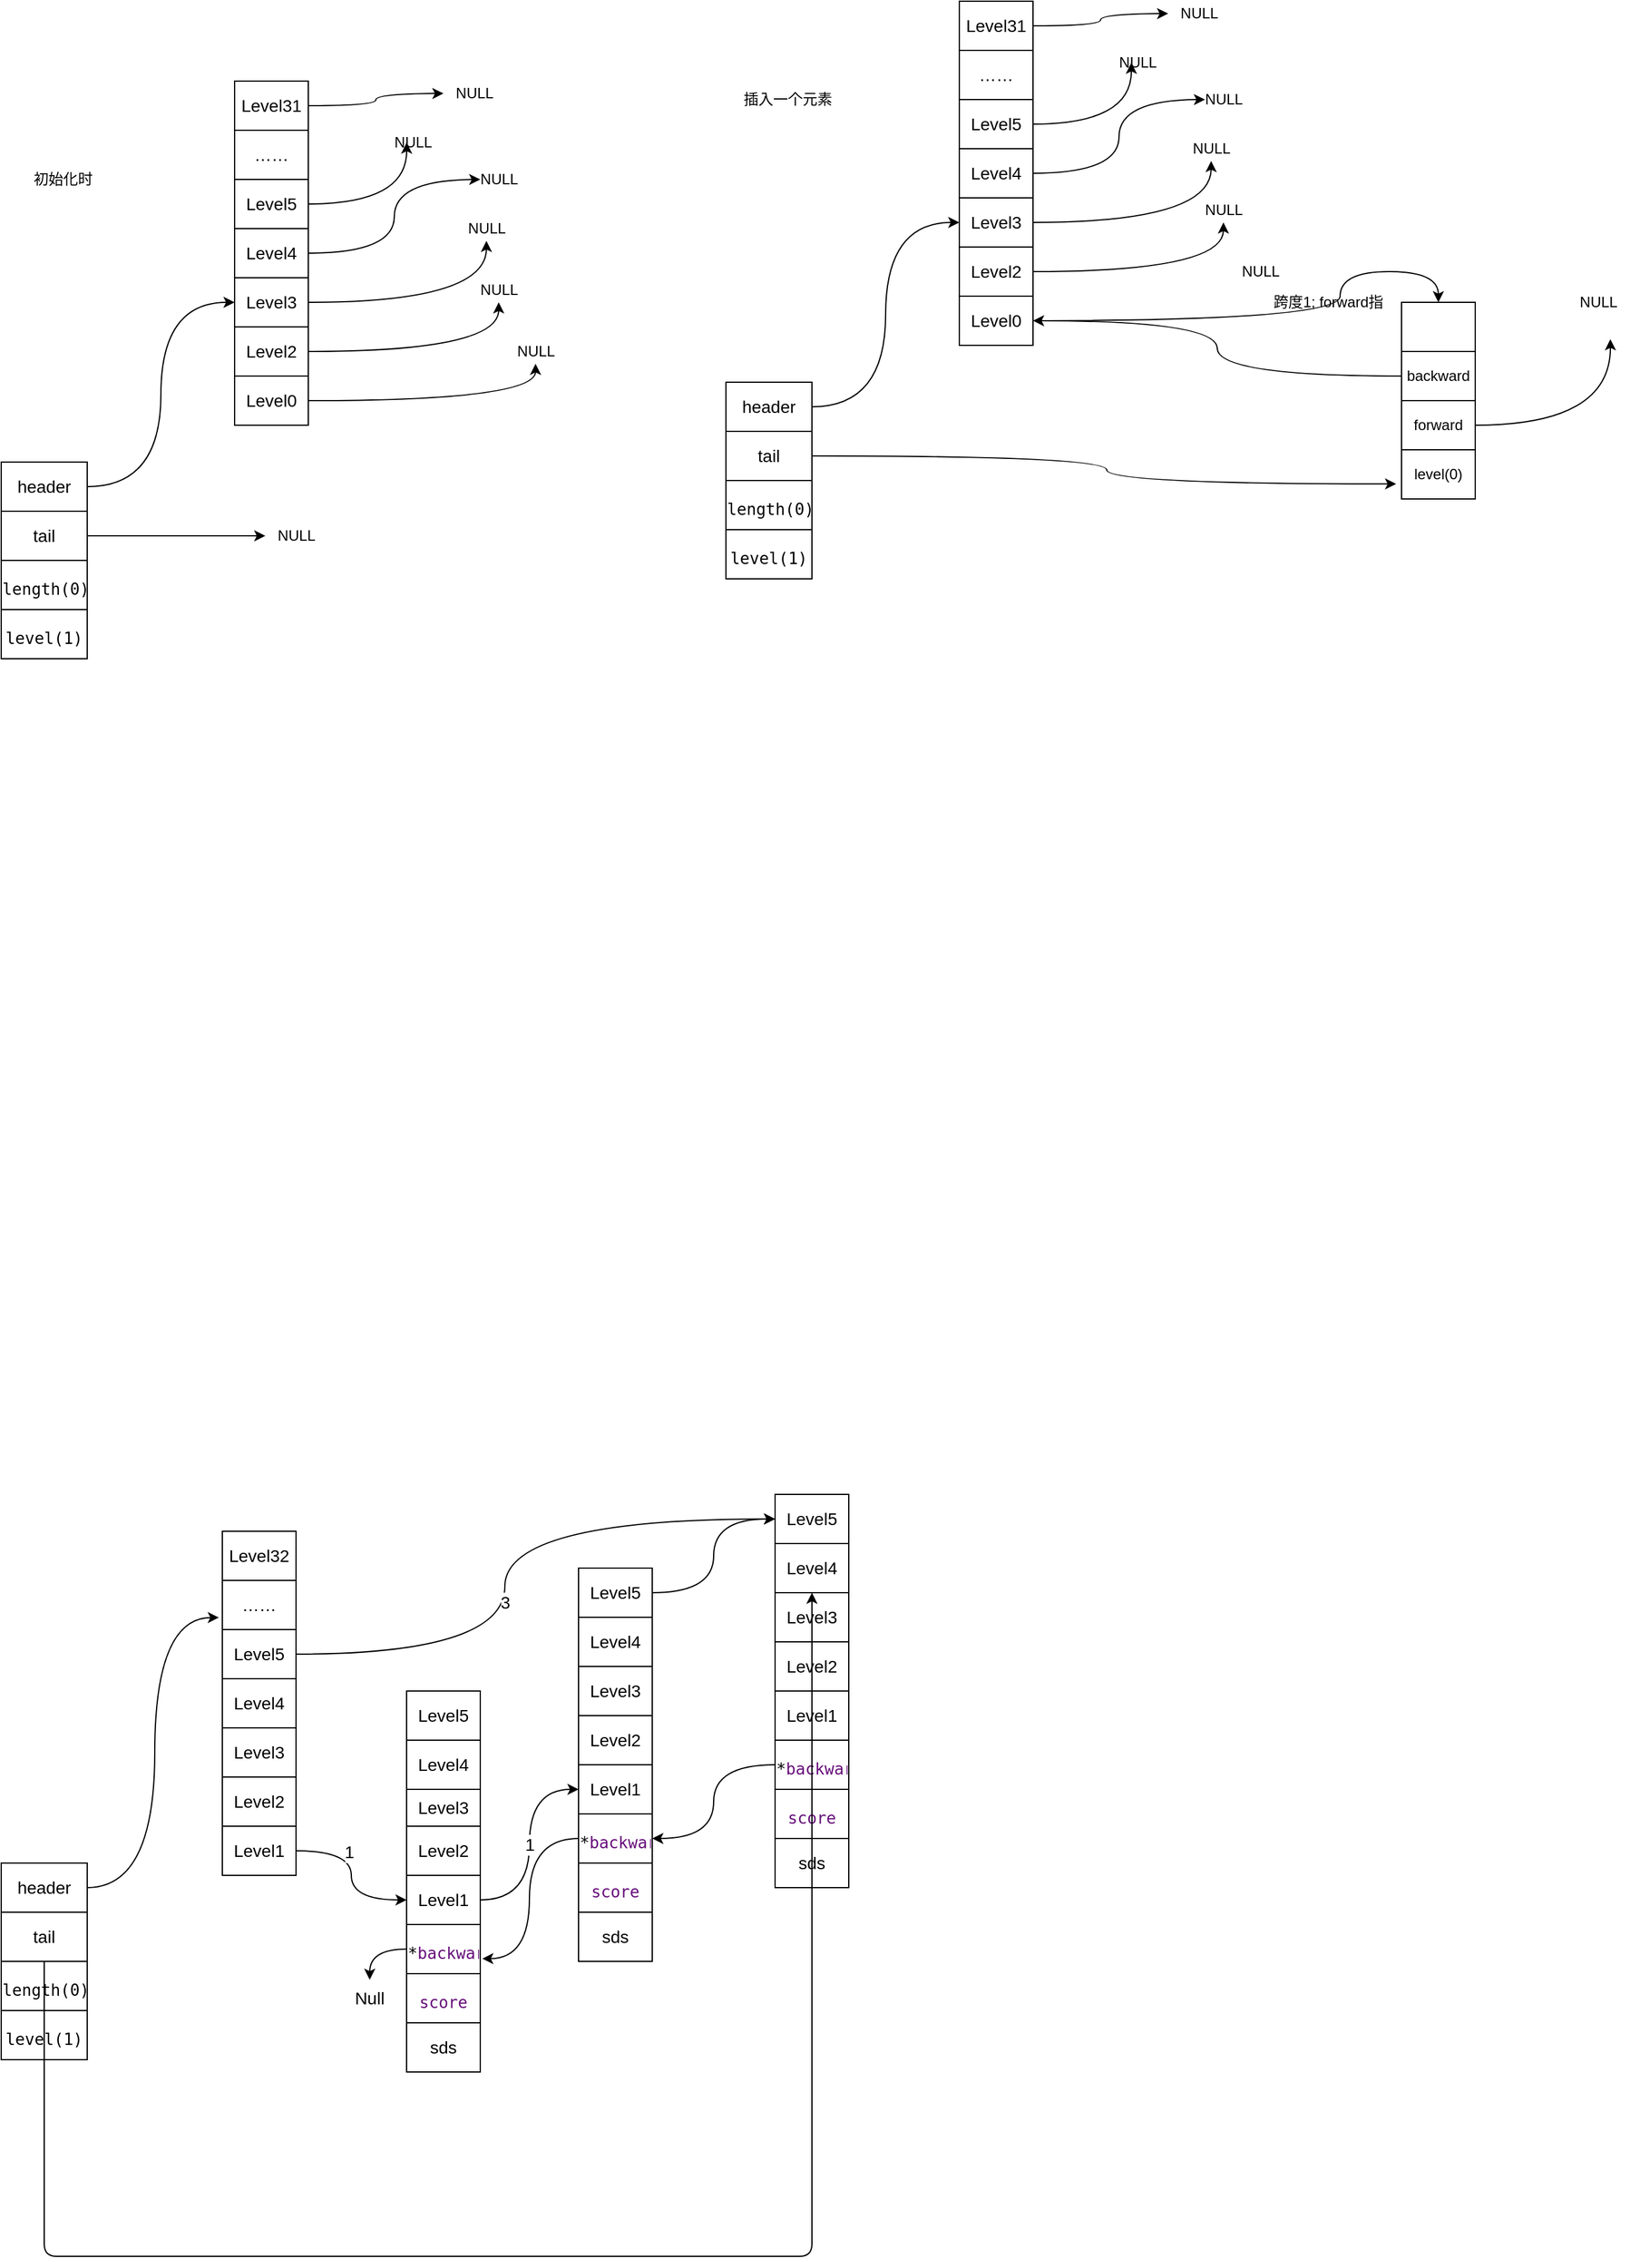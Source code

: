<mxfile version="19.0.2" type="github">
  <diagram id="4bk-3TSJw1YxWKOTM-wk" name="第 1 页">
    <mxGraphModel dx="1038" dy="20579" grid="1" gridSize="10" guides="1" tooltips="1" connect="1" arrows="1" fold="1" page="1" pageScale="1" pageWidth="20000" pageHeight="20000" math="0" shadow="0">
      <root>
        <mxCell id="0" />
        <mxCell id="1" parent="0" />
        <mxCell id="xa0LcUNzNGY0evP8suMF-112" value="" style="shape=table;startSize=0;container=1;collapsible=0;childLayout=tableLayout;fontSize=14;fontColor=#000000;" parent="1" vertex="1">
          <mxGeometry x="80" y="610" width="70" height="160" as="geometry" />
        </mxCell>
        <mxCell id="xa0LcUNzNGY0evP8suMF-113" value="" style="shape=tableRow;horizontal=0;startSize=0;swimlaneHead=0;swimlaneBody=0;top=0;left=0;bottom=0;right=0;collapsible=0;dropTarget=0;fillColor=none;points=[[0,0.5],[1,0.5]];portConstraint=eastwest;dashed=1;fontSize=14;fontColor=#000000;" parent="xa0LcUNzNGY0evP8suMF-112" vertex="1">
          <mxGeometry width="70" height="40" as="geometry" />
        </mxCell>
        <mxCell id="xa0LcUNzNGY0evP8suMF-114" value="header" style="shape=partialRectangle;html=1;whiteSpace=wrap;connectable=0;overflow=hidden;fillColor=none;top=0;left=0;bottom=0;right=0;pointerEvents=1;dashed=1;fontSize=14;fontColor=#000000;" parent="xa0LcUNzNGY0evP8suMF-113" vertex="1">
          <mxGeometry width="70" height="40" as="geometry">
            <mxRectangle width="70" height="40" as="alternateBounds" />
          </mxGeometry>
        </mxCell>
        <mxCell id="xa0LcUNzNGY0evP8suMF-115" value="" style="shape=tableRow;horizontal=0;startSize=0;swimlaneHead=0;swimlaneBody=0;top=0;left=0;bottom=0;right=0;collapsible=0;dropTarget=0;fillColor=none;points=[[0,0.5],[1,0.5]];portConstraint=eastwest;dashed=1;fontSize=14;fontColor=#000000;" parent="xa0LcUNzNGY0evP8suMF-112" vertex="1">
          <mxGeometry y="40" width="70" height="40" as="geometry" />
        </mxCell>
        <mxCell id="xa0LcUNzNGY0evP8suMF-116" value="tail" style="shape=partialRectangle;html=1;whiteSpace=wrap;connectable=0;overflow=hidden;fillColor=none;top=0;left=0;bottom=0;right=0;pointerEvents=1;dashed=1;fontSize=14;fontColor=#000000;" parent="xa0LcUNzNGY0evP8suMF-115" vertex="1">
          <mxGeometry width="70" height="40" as="geometry">
            <mxRectangle width="70" height="40" as="alternateBounds" />
          </mxGeometry>
        </mxCell>
        <mxCell id="xa0LcUNzNGY0evP8suMF-117" value="" style="shape=tableRow;horizontal=0;startSize=0;swimlaneHead=0;swimlaneBody=0;top=0;left=0;bottom=0;right=0;collapsible=0;dropTarget=0;fillColor=none;points=[[0,0.5],[1,0.5]];portConstraint=eastwest;dashed=1;fontSize=14;fontColor=#000000;" parent="xa0LcUNzNGY0evP8suMF-112" vertex="1">
          <mxGeometry y="80" width="70" height="40" as="geometry" />
        </mxCell>
        <mxCell id="xa0LcUNzNGY0evP8suMF-118" value="&lt;pre style=&quot;background-color: rgb(255, 255, 255); font-family: &amp;quot;JetBrains Mono&amp;quot;, monospace; font-size: 9.8pt;&quot;&gt;length(0)&lt;/pre&gt;" style="shape=partialRectangle;html=1;whiteSpace=wrap;connectable=0;overflow=hidden;fillColor=none;top=0;left=0;bottom=0;right=0;pointerEvents=1;dashed=1;fontSize=14;fontColor=#000000;" parent="xa0LcUNzNGY0evP8suMF-117" vertex="1">
          <mxGeometry width="70" height="40" as="geometry">
            <mxRectangle width="70" height="40" as="alternateBounds" />
          </mxGeometry>
        </mxCell>
        <mxCell id="xa0LcUNzNGY0evP8suMF-119" value="" style="shape=tableRow;horizontal=0;startSize=0;swimlaneHead=0;swimlaneBody=0;top=0;left=0;bottom=0;right=0;collapsible=0;dropTarget=0;fillColor=none;points=[[0,0.5],[1,0.5]];portConstraint=eastwest;dashed=1;fontSize=14;fontColor=#000000;" parent="xa0LcUNzNGY0evP8suMF-112" vertex="1">
          <mxGeometry y="120" width="70" height="40" as="geometry" />
        </mxCell>
        <mxCell id="xa0LcUNzNGY0evP8suMF-120" value="&lt;pre style=&quot;background-color: rgb(255, 255, 255); font-family: &amp;quot;JetBrains Mono&amp;quot;, monospace; font-size: 9.8pt;&quot;&gt;level(1)&lt;/pre&gt;" style="shape=partialRectangle;html=1;whiteSpace=wrap;connectable=0;overflow=hidden;fillColor=none;top=0;left=0;bottom=0;right=0;pointerEvents=1;dashed=1;fontSize=14;fontColor=#000000;" parent="xa0LcUNzNGY0evP8suMF-119" vertex="1">
          <mxGeometry width="70" height="40" as="geometry">
            <mxRectangle width="70" height="40" as="alternateBounds" />
          </mxGeometry>
        </mxCell>
        <mxCell id="xa0LcUNzNGY0evP8suMF-121" value="" style="shape=table;startSize=0;container=1;collapsible=0;childLayout=tableLayout;fontSize=14;fontColor=#000000;" parent="1" vertex="1">
          <mxGeometry x="260" y="340" width="60" height="280" as="geometry" />
        </mxCell>
        <mxCell id="xa0LcUNzNGY0evP8suMF-122" value="" style="shape=tableRow;horizontal=0;startSize=0;swimlaneHead=0;swimlaneBody=0;top=0;left=0;bottom=0;right=0;collapsible=0;dropTarget=0;fillColor=none;points=[[0,0.5],[1,0.5]];portConstraint=eastwest;fontSize=14;fontColor=#000000;" parent="xa0LcUNzNGY0evP8suMF-121" vertex="1">
          <mxGeometry width="60" height="40" as="geometry" />
        </mxCell>
        <mxCell id="xa0LcUNzNGY0evP8suMF-123" value="Level32" style="shape=partialRectangle;html=1;whiteSpace=wrap;connectable=0;overflow=hidden;fillColor=none;top=0;left=0;bottom=0;right=0;pointerEvents=1;fontSize=14;fontColor=#000000;" parent="xa0LcUNzNGY0evP8suMF-122" vertex="1">
          <mxGeometry width="60" height="40" as="geometry">
            <mxRectangle width="60" height="40" as="alternateBounds" />
          </mxGeometry>
        </mxCell>
        <mxCell id="xa0LcUNzNGY0evP8suMF-124" value="" style="shape=tableRow;horizontal=0;startSize=0;swimlaneHead=0;swimlaneBody=0;top=0;left=0;bottom=0;right=0;collapsible=0;dropTarget=0;fillColor=none;points=[[0,0.5],[1,0.5]];portConstraint=eastwest;fontSize=14;fontColor=#000000;" parent="xa0LcUNzNGY0evP8suMF-121" vertex="1">
          <mxGeometry y="40" width="60" height="40" as="geometry" />
        </mxCell>
        <mxCell id="xa0LcUNzNGY0evP8suMF-125" value="……" style="shape=partialRectangle;html=1;whiteSpace=wrap;connectable=0;overflow=hidden;fillColor=none;top=0;left=0;bottom=0;right=0;pointerEvents=1;fontSize=14;fontColor=#000000;" parent="xa0LcUNzNGY0evP8suMF-124" vertex="1">
          <mxGeometry width="60" height="40" as="geometry">
            <mxRectangle width="60" height="40" as="alternateBounds" />
          </mxGeometry>
        </mxCell>
        <mxCell id="xa0LcUNzNGY0evP8suMF-126" value="" style="shape=tableRow;horizontal=0;startSize=0;swimlaneHead=0;swimlaneBody=0;top=0;left=0;bottom=0;right=0;collapsible=0;dropTarget=0;fillColor=none;points=[[0,0.5],[1,0.5]];portConstraint=eastwest;fontSize=14;fontColor=#000000;" parent="xa0LcUNzNGY0evP8suMF-121" vertex="1">
          <mxGeometry y="80" width="60" height="40" as="geometry" />
        </mxCell>
        <mxCell id="xa0LcUNzNGY0evP8suMF-127" value="&lt;span style=&quot;&quot;&gt;Level5&lt;/span&gt;" style="shape=partialRectangle;html=1;whiteSpace=wrap;connectable=0;overflow=hidden;fillColor=none;top=0;left=0;bottom=0;right=0;pointerEvents=1;fontSize=14;fontColor=#000000;" parent="xa0LcUNzNGY0evP8suMF-126" vertex="1">
          <mxGeometry width="60" height="40" as="geometry">
            <mxRectangle width="60" height="40" as="alternateBounds" />
          </mxGeometry>
        </mxCell>
        <mxCell id="xa0LcUNzNGY0evP8suMF-128" value="" style="shape=tableRow;horizontal=0;startSize=0;swimlaneHead=0;swimlaneBody=0;top=0;left=0;bottom=0;right=0;collapsible=0;dropTarget=0;fillColor=none;points=[[0,0.5],[1,0.5]];portConstraint=eastwest;fontSize=14;fontColor=#000000;" parent="xa0LcUNzNGY0evP8suMF-121" vertex="1">
          <mxGeometry y="120" width="60" height="40" as="geometry" />
        </mxCell>
        <mxCell id="xa0LcUNzNGY0evP8suMF-129" value="Level4" style="shape=partialRectangle;html=1;whiteSpace=wrap;connectable=0;overflow=hidden;fillColor=none;top=0;left=0;bottom=0;right=0;pointerEvents=1;fontSize=14;fontColor=#000000;" parent="xa0LcUNzNGY0evP8suMF-128" vertex="1">
          <mxGeometry width="60" height="40" as="geometry">
            <mxRectangle width="60" height="40" as="alternateBounds" />
          </mxGeometry>
        </mxCell>
        <mxCell id="xa0LcUNzNGY0evP8suMF-130" value="" style="shape=tableRow;horizontal=0;startSize=0;swimlaneHead=0;swimlaneBody=0;top=0;left=0;bottom=0;right=0;collapsible=0;dropTarget=0;fillColor=none;points=[[0,0.5],[1,0.5]];portConstraint=eastwest;fontSize=14;fontColor=#000000;" parent="xa0LcUNzNGY0evP8suMF-121" vertex="1">
          <mxGeometry y="160" width="60" height="40" as="geometry" />
        </mxCell>
        <mxCell id="xa0LcUNzNGY0evP8suMF-131" value="Level3" style="shape=partialRectangle;html=1;whiteSpace=wrap;connectable=0;overflow=hidden;fillColor=none;top=0;left=0;bottom=0;right=0;pointerEvents=1;fontSize=14;fontColor=#000000;" parent="xa0LcUNzNGY0evP8suMF-130" vertex="1">
          <mxGeometry width="60" height="40" as="geometry">
            <mxRectangle width="60" height="40" as="alternateBounds" />
          </mxGeometry>
        </mxCell>
        <mxCell id="xa0LcUNzNGY0evP8suMF-132" value="" style="shape=tableRow;horizontal=0;startSize=0;swimlaneHead=0;swimlaneBody=0;top=0;left=0;bottom=0;right=0;collapsible=0;dropTarget=0;fillColor=none;points=[[0,0.5],[1,0.5]];portConstraint=eastwest;fontSize=14;fontColor=#000000;" parent="xa0LcUNzNGY0evP8suMF-121" vertex="1">
          <mxGeometry y="200" width="60" height="40" as="geometry" />
        </mxCell>
        <mxCell id="xa0LcUNzNGY0evP8suMF-133" value="Level2" style="shape=partialRectangle;html=1;whiteSpace=wrap;connectable=0;overflow=hidden;fillColor=none;top=0;left=0;bottom=0;right=0;pointerEvents=1;fontSize=14;fontColor=#000000;" parent="xa0LcUNzNGY0evP8suMF-132" vertex="1">
          <mxGeometry width="60" height="40" as="geometry">
            <mxRectangle width="60" height="40" as="alternateBounds" />
          </mxGeometry>
        </mxCell>
        <mxCell id="xa0LcUNzNGY0evP8suMF-134" value="" style="shape=tableRow;horizontal=0;startSize=0;swimlaneHead=0;swimlaneBody=0;top=0;left=0;bottom=0;right=0;collapsible=0;dropTarget=0;fillColor=none;points=[[0,0.5],[1,0.5]];portConstraint=eastwest;fontSize=14;fontColor=#000000;" parent="xa0LcUNzNGY0evP8suMF-121" vertex="1">
          <mxGeometry y="240" width="60" height="40" as="geometry" />
        </mxCell>
        <mxCell id="xa0LcUNzNGY0evP8suMF-135" value="Level1" style="shape=partialRectangle;html=1;whiteSpace=wrap;connectable=0;overflow=hidden;fillColor=none;top=0;left=0;bottom=0;right=0;pointerEvents=1;fontSize=14;fontColor=#000000;" parent="xa0LcUNzNGY0evP8suMF-134" vertex="1">
          <mxGeometry width="60" height="40" as="geometry">
            <mxRectangle width="60" height="40" as="alternateBounds" />
          </mxGeometry>
        </mxCell>
        <mxCell id="xa0LcUNzNGY0evP8suMF-196" value="" style="shape=table;startSize=0;container=1;collapsible=0;childLayout=tableLayout;fontSize=14;fontColor=#000000;" parent="1" vertex="1">
          <mxGeometry x="410" y="470" width="60" height="310" as="geometry" />
        </mxCell>
        <mxCell id="xa0LcUNzNGY0evP8suMF-201" value="" style="shape=tableRow;horizontal=0;startSize=0;swimlaneHead=0;swimlaneBody=0;top=0;left=0;bottom=0;right=0;collapsible=0;dropTarget=0;fillColor=none;points=[[0,0.5],[1,0.5]];portConstraint=eastwest;fontSize=14;fontColor=#000000;" parent="xa0LcUNzNGY0evP8suMF-196" vertex="1">
          <mxGeometry width="60" height="40" as="geometry" />
        </mxCell>
        <mxCell id="xa0LcUNzNGY0evP8suMF-202" value="&lt;span style=&quot;&quot;&gt;Level5&lt;/span&gt;" style="shape=partialRectangle;html=1;whiteSpace=wrap;connectable=0;overflow=hidden;fillColor=none;top=0;left=0;bottom=0;right=0;pointerEvents=1;fontSize=14;fontColor=#000000;" parent="xa0LcUNzNGY0evP8suMF-201" vertex="1">
          <mxGeometry width="60" height="40" as="geometry">
            <mxRectangle width="60" height="40" as="alternateBounds" />
          </mxGeometry>
        </mxCell>
        <mxCell id="xa0LcUNzNGY0evP8suMF-203" value="" style="shape=tableRow;horizontal=0;startSize=0;swimlaneHead=0;swimlaneBody=0;top=0;left=0;bottom=0;right=0;collapsible=0;dropTarget=0;fillColor=none;points=[[0,0.5],[1,0.5]];portConstraint=eastwest;fontSize=14;fontColor=#000000;" parent="xa0LcUNzNGY0evP8suMF-196" vertex="1">
          <mxGeometry y="40" width="60" height="40" as="geometry" />
        </mxCell>
        <mxCell id="xa0LcUNzNGY0evP8suMF-204" value="Level4" style="shape=partialRectangle;html=1;whiteSpace=wrap;connectable=0;overflow=hidden;fillColor=none;top=0;left=0;bottom=0;right=0;pointerEvents=1;fontSize=14;fontColor=#000000;" parent="xa0LcUNzNGY0evP8suMF-203" vertex="1">
          <mxGeometry width="60" height="40" as="geometry">
            <mxRectangle width="60" height="40" as="alternateBounds" />
          </mxGeometry>
        </mxCell>
        <mxCell id="xa0LcUNzNGY0evP8suMF-205" value="" style="shape=tableRow;horizontal=0;startSize=0;swimlaneHead=0;swimlaneBody=0;top=0;left=0;bottom=0;right=0;collapsible=0;dropTarget=0;fillColor=none;points=[[0,0.5],[1,0.5]];portConstraint=eastwest;fontSize=14;fontColor=#000000;" parent="xa0LcUNzNGY0evP8suMF-196" vertex="1">
          <mxGeometry y="80" width="60" height="30" as="geometry" />
        </mxCell>
        <mxCell id="xa0LcUNzNGY0evP8suMF-206" value="Level3" style="shape=partialRectangle;html=1;whiteSpace=wrap;connectable=0;overflow=hidden;fillColor=none;top=0;left=0;bottom=0;right=0;pointerEvents=1;fontSize=14;fontColor=#000000;" parent="xa0LcUNzNGY0evP8suMF-205" vertex="1">
          <mxGeometry width="60" height="30" as="geometry">
            <mxRectangle width="60" height="30" as="alternateBounds" />
          </mxGeometry>
        </mxCell>
        <mxCell id="xa0LcUNzNGY0evP8suMF-207" value="" style="shape=tableRow;horizontal=0;startSize=0;swimlaneHead=0;swimlaneBody=0;top=0;left=0;bottom=0;right=0;collapsible=0;dropTarget=0;fillColor=none;points=[[0,0.5],[1,0.5]];portConstraint=eastwest;fontSize=14;fontColor=#000000;" parent="xa0LcUNzNGY0evP8suMF-196" vertex="1">
          <mxGeometry y="110" width="60" height="40" as="geometry" />
        </mxCell>
        <mxCell id="xa0LcUNzNGY0evP8suMF-208" value="Level2" style="shape=partialRectangle;html=1;whiteSpace=wrap;connectable=0;overflow=hidden;fillColor=none;top=0;left=0;bottom=0;right=0;pointerEvents=1;fontSize=14;fontColor=#000000;" parent="xa0LcUNzNGY0evP8suMF-207" vertex="1">
          <mxGeometry width="60" height="40" as="geometry">
            <mxRectangle width="60" height="40" as="alternateBounds" />
          </mxGeometry>
        </mxCell>
        <mxCell id="xa0LcUNzNGY0evP8suMF-209" value="" style="shape=tableRow;horizontal=0;startSize=0;swimlaneHead=0;swimlaneBody=0;top=0;left=0;bottom=0;right=0;collapsible=0;dropTarget=0;fillColor=none;points=[[0,0.5],[1,0.5]];portConstraint=eastwest;fontSize=14;fontColor=#000000;" parent="xa0LcUNzNGY0evP8suMF-196" vertex="1">
          <mxGeometry y="150" width="60" height="40" as="geometry" />
        </mxCell>
        <mxCell id="xa0LcUNzNGY0evP8suMF-210" value="Level1" style="shape=partialRectangle;html=1;whiteSpace=wrap;connectable=0;overflow=hidden;fillColor=none;top=0;left=0;bottom=0;right=0;pointerEvents=1;fontSize=14;fontColor=#000000;" parent="xa0LcUNzNGY0evP8suMF-209" vertex="1">
          <mxGeometry width="60" height="40" as="geometry">
            <mxRectangle width="60" height="40" as="alternateBounds" />
          </mxGeometry>
        </mxCell>
        <mxCell id="xa0LcUNzNGY0evP8suMF-245" style="shape=tableRow;horizontal=0;startSize=0;swimlaneHead=0;swimlaneBody=0;top=0;left=0;bottom=0;right=0;collapsible=0;dropTarget=0;fillColor=none;points=[[0,0.5],[1,0.5]];portConstraint=eastwest;fontSize=14;fontColor=#000000;" parent="xa0LcUNzNGY0evP8suMF-196" vertex="1">
          <mxGeometry y="190" width="60" height="40" as="geometry" />
        </mxCell>
        <mxCell id="xa0LcUNzNGY0evP8suMF-246" value="&lt;pre style=&quot;background-color: rgb(255, 255, 255); font-family: &amp;quot;JetBrains Mono&amp;quot;, monospace; font-size: 9.8pt;&quot;&gt;*&lt;span style=&quot;color:#660e7a;&quot;&gt;backward&lt;/span&gt;&lt;/pre&gt;" style="shape=partialRectangle;html=1;whiteSpace=wrap;connectable=0;overflow=hidden;fillColor=none;top=0;left=0;bottom=0;right=0;pointerEvents=1;fontSize=14;fontColor=#000000;" parent="xa0LcUNzNGY0evP8suMF-245" vertex="1">
          <mxGeometry width="60" height="40" as="geometry">
            <mxRectangle width="60" height="40" as="alternateBounds" />
          </mxGeometry>
        </mxCell>
        <mxCell id="xa0LcUNzNGY0evP8suMF-243" style="shape=tableRow;horizontal=0;startSize=0;swimlaneHead=0;swimlaneBody=0;top=0;left=0;bottom=0;right=0;collapsible=0;dropTarget=0;fillColor=none;points=[[0,0.5],[1,0.5]];portConstraint=eastwest;fontSize=14;fontColor=#000000;" parent="xa0LcUNzNGY0evP8suMF-196" vertex="1">
          <mxGeometry y="230" width="60" height="40" as="geometry" />
        </mxCell>
        <mxCell id="xa0LcUNzNGY0evP8suMF-244" value="&lt;pre style=&quot;background-color: rgb(255, 255, 255); font-family: &amp;quot;JetBrains Mono&amp;quot;, monospace; font-size: 9.8pt;&quot;&gt;&lt;span style=&quot;color:#660e7a;&quot;&gt;score&lt;/span&gt;&lt;/pre&gt;" style="shape=partialRectangle;html=1;whiteSpace=wrap;connectable=0;overflow=hidden;fillColor=none;top=0;left=0;bottom=0;right=0;pointerEvents=1;fontSize=14;fontColor=#000000;" parent="xa0LcUNzNGY0evP8suMF-243" vertex="1">
          <mxGeometry width="60" height="40" as="geometry">
            <mxRectangle width="60" height="40" as="alternateBounds" />
          </mxGeometry>
        </mxCell>
        <mxCell id="xa0LcUNzNGY0evP8suMF-264" style="shape=tableRow;horizontal=0;startSize=0;swimlaneHead=0;swimlaneBody=0;top=0;left=0;bottom=0;right=0;collapsible=0;dropTarget=0;fillColor=none;points=[[0,0.5],[1,0.5]];portConstraint=eastwest;fontSize=14;fontColor=#000000;" parent="xa0LcUNzNGY0evP8suMF-196" vertex="1">
          <mxGeometry y="270" width="60" height="40" as="geometry" />
        </mxCell>
        <mxCell id="xa0LcUNzNGY0evP8suMF-265" value="sds" style="shape=partialRectangle;html=1;whiteSpace=wrap;connectable=0;overflow=hidden;fillColor=none;top=0;left=0;bottom=0;right=0;pointerEvents=1;fontSize=14;fontColor=#000000;" parent="xa0LcUNzNGY0evP8suMF-264" vertex="1">
          <mxGeometry width="60" height="40" as="geometry">
            <mxRectangle width="60" height="40" as="alternateBounds" />
          </mxGeometry>
        </mxCell>
        <mxCell id="xa0LcUNzNGY0evP8suMF-211" value="" style="shape=table;startSize=0;container=1;collapsible=0;childLayout=tableLayout;fontSize=14;fontColor=#000000;" parent="1" vertex="1">
          <mxGeometry x="550" y="370" width="60" height="320" as="geometry" />
        </mxCell>
        <mxCell id="xa0LcUNzNGY0evP8suMF-216" value="" style="shape=tableRow;horizontal=0;startSize=0;swimlaneHead=0;swimlaneBody=0;top=0;left=0;bottom=0;right=0;collapsible=0;dropTarget=0;fillColor=none;points=[[0,0.5],[1,0.5]];portConstraint=eastwest;fontSize=14;fontColor=#000000;" parent="xa0LcUNzNGY0evP8suMF-211" vertex="1">
          <mxGeometry width="60" height="40" as="geometry" />
        </mxCell>
        <mxCell id="xa0LcUNzNGY0evP8suMF-217" value="&lt;span style=&quot;&quot;&gt;Level5&lt;/span&gt;" style="shape=partialRectangle;html=1;whiteSpace=wrap;connectable=0;overflow=hidden;fillColor=none;top=0;left=0;bottom=0;right=0;pointerEvents=1;fontSize=14;fontColor=#000000;" parent="xa0LcUNzNGY0evP8suMF-216" vertex="1">
          <mxGeometry width="60" height="40" as="geometry">
            <mxRectangle width="60" height="40" as="alternateBounds" />
          </mxGeometry>
        </mxCell>
        <mxCell id="xa0LcUNzNGY0evP8suMF-218" value="" style="shape=tableRow;horizontal=0;startSize=0;swimlaneHead=0;swimlaneBody=0;top=0;left=0;bottom=0;right=0;collapsible=0;dropTarget=0;fillColor=none;points=[[0,0.5],[1,0.5]];portConstraint=eastwest;fontSize=14;fontColor=#000000;" parent="xa0LcUNzNGY0evP8suMF-211" vertex="1">
          <mxGeometry y="40" width="60" height="40" as="geometry" />
        </mxCell>
        <mxCell id="xa0LcUNzNGY0evP8suMF-219" value="Level4" style="shape=partialRectangle;html=1;whiteSpace=wrap;connectable=0;overflow=hidden;fillColor=none;top=0;left=0;bottom=0;right=0;pointerEvents=1;fontSize=14;fontColor=#000000;" parent="xa0LcUNzNGY0evP8suMF-218" vertex="1">
          <mxGeometry width="60" height="40" as="geometry">
            <mxRectangle width="60" height="40" as="alternateBounds" />
          </mxGeometry>
        </mxCell>
        <mxCell id="xa0LcUNzNGY0evP8suMF-220" value="" style="shape=tableRow;horizontal=0;startSize=0;swimlaneHead=0;swimlaneBody=0;top=0;left=0;bottom=0;right=0;collapsible=0;dropTarget=0;fillColor=none;points=[[0,0.5],[1,0.5]];portConstraint=eastwest;fontSize=14;fontColor=#000000;" parent="xa0LcUNzNGY0evP8suMF-211" vertex="1">
          <mxGeometry y="80" width="60" height="40" as="geometry" />
        </mxCell>
        <mxCell id="xa0LcUNzNGY0evP8suMF-221" value="Level3" style="shape=partialRectangle;html=1;whiteSpace=wrap;connectable=0;overflow=hidden;fillColor=none;top=0;left=0;bottom=0;right=0;pointerEvents=1;fontSize=14;fontColor=#000000;" parent="xa0LcUNzNGY0evP8suMF-220" vertex="1">
          <mxGeometry width="60" height="40" as="geometry">
            <mxRectangle width="60" height="40" as="alternateBounds" />
          </mxGeometry>
        </mxCell>
        <mxCell id="xa0LcUNzNGY0evP8suMF-222" value="" style="shape=tableRow;horizontal=0;startSize=0;swimlaneHead=0;swimlaneBody=0;top=0;left=0;bottom=0;right=0;collapsible=0;dropTarget=0;fillColor=none;points=[[0,0.5],[1,0.5]];portConstraint=eastwest;fontSize=14;fontColor=#000000;" parent="xa0LcUNzNGY0evP8suMF-211" vertex="1">
          <mxGeometry y="120" width="60" height="40" as="geometry" />
        </mxCell>
        <mxCell id="xa0LcUNzNGY0evP8suMF-223" value="Level2" style="shape=partialRectangle;html=1;whiteSpace=wrap;connectable=0;overflow=hidden;fillColor=none;top=0;left=0;bottom=0;right=0;pointerEvents=1;fontSize=14;fontColor=#000000;" parent="xa0LcUNzNGY0evP8suMF-222" vertex="1">
          <mxGeometry width="60" height="40" as="geometry">
            <mxRectangle width="60" height="40" as="alternateBounds" />
          </mxGeometry>
        </mxCell>
        <mxCell id="xa0LcUNzNGY0evP8suMF-224" value="" style="shape=tableRow;horizontal=0;startSize=0;swimlaneHead=0;swimlaneBody=0;top=0;left=0;bottom=0;right=0;collapsible=0;dropTarget=0;fillColor=none;points=[[0,0.5],[1,0.5]];portConstraint=eastwest;fontSize=14;fontColor=#000000;" parent="xa0LcUNzNGY0evP8suMF-211" vertex="1">
          <mxGeometry y="160" width="60" height="40" as="geometry" />
        </mxCell>
        <mxCell id="xa0LcUNzNGY0evP8suMF-225" value="Level1" style="shape=partialRectangle;html=1;whiteSpace=wrap;connectable=0;overflow=hidden;fillColor=none;top=0;left=0;bottom=0;right=0;pointerEvents=1;fontSize=14;fontColor=#000000;" parent="xa0LcUNzNGY0evP8suMF-224" vertex="1">
          <mxGeometry width="60" height="40" as="geometry">
            <mxRectangle width="60" height="40" as="alternateBounds" />
          </mxGeometry>
        </mxCell>
        <mxCell id="xa0LcUNzNGY0evP8suMF-259" style="shape=tableRow;horizontal=0;startSize=0;swimlaneHead=0;swimlaneBody=0;top=0;left=0;bottom=0;right=0;collapsible=0;dropTarget=0;fillColor=none;points=[[0,0.5],[1,0.5]];portConstraint=eastwest;fontSize=14;fontColor=#000000;" parent="xa0LcUNzNGY0evP8suMF-211" vertex="1">
          <mxGeometry y="200" width="60" height="40" as="geometry" />
        </mxCell>
        <mxCell id="xa0LcUNzNGY0evP8suMF-260" value="&lt;pre style=&quot;background-color: rgb(255, 255, 255); font-family: &amp;quot;JetBrains Mono&amp;quot;, monospace; font-size: 9.8pt;&quot;&gt;*&lt;span style=&quot;color: rgb(102, 14, 122);&quot;&gt;backward&lt;/span&gt;&lt;/pre&gt;" style="shape=partialRectangle;html=1;whiteSpace=wrap;connectable=0;overflow=hidden;fillColor=none;top=0;left=0;bottom=0;right=0;pointerEvents=1;fontSize=14;fontColor=#000000;" parent="xa0LcUNzNGY0evP8suMF-259" vertex="1">
          <mxGeometry width="60" height="40" as="geometry">
            <mxRectangle width="60" height="40" as="alternateBounds" />
          </mxGeometry>
        </mxCell>
        <mxCell id="xa0LcUNzNGY0evP8suMF-261" style="shape=tableRow;horizontal=0;startSize=0;swimlaneHead=0;swimlaneBody=0;top=0;left=0;bottom=0;right=0;collapsible=0;dropTarget=0;fillColor=none;points=[[0,0.5],[1,0.5]];portConstraint=eastwest;fontSize=14;fontColor=#000000;" parent="xa0LcUNzNGY0evP8suMF-211" vertex="1">
          <mxGeometry y="240" width="60" height="40" as="geometry" />
        </mxCell>
        <mxCell id="xa0LcUNzNGY0evP8suMF-262" value="&lt;pre style=&quot;background-color: rgb(255, 255, 255); font-family: &amp;quot;JetBrains Mono&amp;quot;, monospace; font-size: 9.8pt;&quot;&gt;&lt;span style=&quot;color:#660e7a;&quot;&gt;score&lt;/span&gt;&lt;/pre&gt;" style="shape=partialRectangle;html=1;whiteSpace=wrap;connectable=0;overflow=hidden;fillColor=none;top=0;left=0;bottom=0;right=0;pointerEvents=1;fontSize=14;fontColor=#000000;" parent="xa0LcUNzNGY0evP8suMF-261" vertex="1">
          <mxGeometry width="60" height="40" as="geometry">
            <mxRectangle width="60" height="40" as="alternateBounds" />
          </mxGeometry>
        </mxCell>
        <mxCell id="xa0LcUNzNGY0evP8suMF-266" style="shape=tableRow;horizontal=0;startSize=0;swimlaneHead=0;swimlaneBody=0;top=0;left=0;bottom=0;right=0;collapsible=0;dropTarget=0;fillColor=none;points=[[0,0.5],[1,0.5]];portConstraint=eastwest;fontSize=14;fontColor=#000000;" parent="xa0LcUNzNGY0evP8suMF-211" vertex="1">
          <mxGeometry y="280" width="60" height="40" as="geometry" />
        </mxCell>
        <mxCell id="xa0LcUNzNGY0evP8suMF-267" value="&lt;span style=&quot;&quot;&gt;sds&lt;/span&gt;" style="shape=partialRectangle;html=1;whiteSpace=wrap;connectable=0;overflow=hidden;fillColor=none;top=0;left=0;bottom=0;right=0;pointerEvents=1;fontSize=14;fontColor=#000000;" parent="xa0LcUNzNGY0evP8suMF-266" vertex="1">
          <mxGeometry width="60" height="40" as="geometry">
            <mxRectangle width="60" height="40" as="alternateBounds" />
          </mxGeometry>
        </mxCell>
        <mxCell id="xa0LcUNzNGY0evP8suMF-247" style="edgeStyle=orthogonalEdgeStyle;rounded=0;orthogonalLoop=1;jettySize=auto;html=1;fontSize=14;fontColor=#000000;curved=1;" parent="1" source="xa0LcUNzNGY0evP8suMF-245" target="xa0LcUNzNGY0evP8suMF-248" edge="1">
          <mxGeometry relative="1" as="geometry">
            <mxPoint x="380" y="720" as="targetPoint" />
          </mxGeometry>
        </mxCell>
        <mxCell id="xa0LcUNzNGY0evP8suMF-248" value="Null" style="text;html=1;strokeColor=none;fillColor=none;align=center;verticalAlign=middle;whiteSpace=wrap;rounded=0;fontSize=14;fontColor=#000000;" parent="1" vertex="1">
          <mxGeometry x="350" y="705" width="60" height="30" as="geometry" />
        </mxCell>
        <mxCell id="xa0LcUNzNGY0evP8suMF-249" style="edgeStyle=orthogonalEdgeStyle;curved=1;rounded=0;orthogonalLoop=1;jettySize=auto;html=1;entryX=0;entryY=0.5;entryDx=0;entryDy=0;fontSize=14;fontColor=#000000;" parent="1" source="xa0LcUNzNGY0evP8suMF-134" target="xa0LcUNzNGY0evP8suMF-209" edge="1">
          <mxGeometry relative="1" as="geometry" />
        </mxCell>
        <mxCell id="xa0LcUNzNGY0evP8suMF-320" value="1" style="edgeLabel;html=1;align=center;verticalAlign=middle;resizable=0;points=[];fontSize=14;fontColor=#000000;" parent="xa0LcUNzNGY0evP8suMF-249" vertex="1" connectable="0">
          <mxGeometry x="-0.303" y="-2" relative="1" as="geometry">
            <mxPoint as="offset" />
          </mxGeometry>
        </mxCell>
        <mxCell id="xa0LcUNzNGY0evP8suMF-254" value="1" style="edgeStyle=orthogonalEdgeStyle;curved=1;rounded=0;orthogonalLoop=1;jettySize=auto;html=1;fontSize=14;fontColor=#000000;" parent="1" source="xa0LcUNzNGY0evP8suMF-209" target="xa0LcUNzNGY0evP8suMF-224" edge="1">
          <mxGeometry relative="1" as="geometry" />
        </mxCell>
        <mxCell id="xa0LcUNzNGY0evP8suMF-289" value="" style="shape=table;startSize=0;container=1;collapsible=0;childLayout=tableLayout;fontSize=14;fontColor=#000000;" parent="1" vertex="1">
          <mxGeometry x="710" y="310" width="60" height="320" as="geometry" />
        </mxCell>
        <mxCell id="xa0LcUNzNGY0evP8suMF-294" value="" style="shape=tableRow;horizontal=0;startSize=0;swimlaneHead=0;swimlaneBody=0;top=0;left=0;bottom=0;right=0;collapsible=0;dropTarget=0;fillColor=none;points=[[0,0.5],[1,0.5]];portConstraint=eastwest;fontSize=14;fontColor=#000000;" parent="xa0LcUNzNGY0evP8suMF-289" vertex="1">
          <mxGeometry width="60" height="40" as="geometry" />
        </mxCell>
        <mxCell id="xa0LcUNzNGY0evP8suMF-295" value="&lt;span style=&quot;&quot;&gt;Level5&lt;/span&gt;" style="shape=partialRectangle;html=1;whiteSpace=wrap;connectable=0;overflow=hidden;fillColor=none;top=0;left=0;bottom=0;right=0;pointerEvents=1;fontSize=14;fontColor=#000000;" parent="xa0LcUNzNGY0evP8suMF-294" vertex="1">
          <mxGeometry width="60" height="40" as="geometry">
            <mxRectangle width="60" height="40" as="alternateBounds" />
          </mxGeometry>
        </mxCell>
        <mxCell id="xa0LcUNzNGY0evP8suMF-296" value="" style="shape=tableRow;horizontal=0;startSize=0;swimlaneHead=0;swimlaneBody=0;top=0;left=0;bottom=0;right=0;collapsible=0;dropTarget=0;fillColor=none;points=[[0,0.5],[1,0.5]];portConstraint=eastwest;fontSize=14;fontColor=#000000;" parent="xa0LcUNzNGY0evP8suMF-289" vertex="1">
          <mxGeometry y="40" width="60" height="40" as="geometry" />
        </mxCell>
        <mxCell id="xa0LcUNzNGY0evP8suMF-297" value="Level4" style="shape=partialRectangle;html=1;whiteSpace=wrap;connectable=0;overflow=hidden;fillColor=none;top=0;left=0;bottom=0;right=0;pointerEvents=1;fontSize=14;fontColor=#000000;" parent="xa0LcUNzNGY0evP8suMF-296" vertex="1">
          <mxGeometry width="60" height="40" as="geometry">
            <mxRectangle width="60" height="40" as="alternateBounds" />
          </mxGeometry>
        </mxCell>
        <mxCell id="xa0LcUNzNGY0evP8suMF-298" value="" style="shape=tableRow;horizontal=0;startSize=0;swimlaneHead=0;swimlaneBody=0;top=0;left=0;bottom=0;right=0;collapsible=0;dropTarget=0;fillColor=none;points=[[0,0.5],[1,0.5]];portConstraint=eastwest;fontSize=14;fontColor=#000000;" parent="xa0LcUNzNGY0evP8suMF-289" vertex="1">
          <mxGeometry y="80" width="60" height="40" as="geometry" />
        </mxCell>
        <mxCell id="xa0LcUNzNGY0evP8suMF-299" value="Level3" style="shape=partialRectangle;html=1;whiteSpace=wrap;connectable=0;overflow=hidden;fillColor=none;top=0;left=0;bottom=0;right=0;pointerEvents=1;fontSize=14;fontColor=#000000;" parent="xa0LcUNzNGY0evP8suMF-298" vertex="1">
          <mxGeometry width="60" height="40" as="geometry">
            <mxRectangle width="60" height="40" as="alternateBounds" />
          </mxGeometry>
        </mxCell>
        <mxCell id="xa0LcUNzNGY0evP8suMF-300" value="" style="shape=tableRow;horizontal=0;startSize=0;swimlaneHead=0;swimlaneBody=0;top=0;left=0;bottom=0;right=0;collapsible=0;dropTarget=0;fillColor=none;points=[[0,0.5],[1,0.5]];portConstraint=eastwest;fontSize=14;fontColor=#000000;" parent="xa0LcUNzNGY0evP8suMF-289" vertex="1">
          <mxGeometry y="120" width="60" height="40" as="geometry" />
        </mxCell>
        <mxCell id="xa0LcUNzNGY0evP8suMF-301" value="Level2" style="shape=partialRectangle;html=1;whiteSpace=wrap;connectable=0;overflow=hidden;fillColor=none;top=0;left=0;bottom=0;right=0;pointerEvents=1;fontSize=14;fontColor=#000000;" parent="xa0LcUNzNGY0evP8suMF-300" vertex="1">
          <mxGeometry width="60" height="40" as="geometry">
            <mxRectangle width="60" height="40" as="alternateBounds" />
          </mxGeometry>
        </mxCell>
        <mxCell id="xa0LcUNzNGY0evP8suMF-302" value="" style="shape=tableRow;horizontal=0;startSize=0;swimlaneHead=0;swimlaneBody=0;top=0;left=0;bottom=0;right=0;collapsible=0;dropTarget=0;fillColor=none;points=[[0,0.5],[1,0.5]];portConstraint=eastwest;fontSize=14;fontColor=#000000;" parent="xa0LcUNzNGY0evP8suMF-289" vertex="1">
          <mxGeometry y="160" width="60" height="40" as="geometry" />
        </mxCell>
        <mxCell id="xa0LcUNzNGY0evP8suMF-303" value="Level1" style="shape=partialRectangle;html=1;whiteSpace=wrap;connectable=0;overflow=hidden;fillColor=none;top=0;left=0;bottom=0;right=0;pointerEvents=1;fontSize=14;fontColor=#000000;" parent="xa0LcUNzNGY0evP8suMF-302" vertex="1">
          <mxGeometry width="60" height="40" as="geometry">
            <mxRectangle width="60" height="40" as="alternateBounds" />
          </mxGeometry>
        </mxCell>
        <mxCell id="xa0LcUNzNGY0evP8suMF-304" style="shape=tableRow;horizontal=0;startSize=0;swimlaneHead=0;swimlaneBody=0;top=0;left=0;bottom=0;right=0;collapsible=0;dropTarget=0;fillColor=none;points=[[0,0.5],[1,0.5]];portConstraint=eastwest;fontSize=14;fontColor=#000000;" parent="xa0LcUNzNGY0evP8suMF-289" vertex="1">
          <mxGeometry y="200" width="60" height="40" as="geometry" />
        </mxCell>
        <mxCell id="xa0LcUNzNGY0evP8suMF-305" value="&lt;pre style=&quot;background-color: rgb(255, 255, 255); font-family: &amp;quot;JetBrains Mono&amp;quot;, monospace; font-size: 9.8pt;&quot;&gt;*&lt;span style=&quot;color: rgb(102, 14, 122);&quot;&gt;backward&lt;/span&gt;&lt;/pre&gt;" style="shape=partialRectangle;html=1;whiteSpace=wrap;connectable=0;overflow=hidden;fillColor=none;top=0;left=0;bottom=0;right=0;pointerEvents=1;fontSize=14;fontColor=#000000;" parent="xa0LcUNzNGY0evP8suMF-304" vertex="1">
          <mxGeometry width="60" height="40" as="geometry">
            <mxRectangle width="60" height="40" as="alternateBounds" />
          </mxGeometry>
        </mxCell>
        <mxCell id="xa0LcUNzNGY0evP8suMF-306" style="shape=tableRow;horizontal=0;startSize=0;swimlaneHead=0;swimlaneBody=0;top=0;left=0;bottom=0;right=0;collapsible=0;dropTarget=0;fillColor=none;points=[[0,0.5],[1,0.5]];portConstraint=eastwest;fontSize=14;fontColor=#000000;" parent="xa0LcUNzNGY0evP8suMF-289" vertex="1">
          <mxGeometry y="240" width="60" height="40" as="geometry" />
        </mxCell>
        <mxCell id="xa0LcUNzNGY0evP8suMF-307" value="&lt;pre style=&quot;background-color: rgb(255, 255, 255); font-family: &amp;quot;JetBrains Mono&amp;quot;, monospace; font-size: 9.8pt;&quot;&gt;&lt;span style=&quot;color:#660e7a;&quot;&gt;score&lt;/span&gt;&lt;/pre&gt;" style="shape=partialRectangle;html=1;whiteSpace=wrap;connectable=0;overflow=hidden;fillColor=none;top=0;left=0;bottom=0;right=0;pointerEvents=1;fontSize=14;fontColor=#000000;" parent="xa0LcUNzNGY0evP8suMF-306" vertex="1">
          <mxGeometry width="60" height="40" as="geometry">
            <mxRectangle width="60" height="40" as="alternateBounds" />
          </mxGeometry>
        </mxCell>
        <mxCell id="xa0LcUNzNGY0evP8suMF-308" style="shape=tableRow;horizontal=0;startSize=0;swimlaneHead=0;swimlaneBody=0;top=0;left=0;bottom=0;right=0;collapsible=0;dropTarget=0;fillColor=none;points=[[0,0.5],[1,0.5]];portConstraint=eastwest;fontSize=14;fontColor=#000000;" parent="xa0LcUNzNGY0evP8suMF-289" vertex="1">
          <mxGeometry y="280" width="60" height="40" as="geometry" />
        </mxCell>
        <mxCell id="xa0LcUNzNGY0evP8suMF-309" value="&lt;span style=&quot;&quot;&gt;sds&lt;/span&gt;" style="shape=partialRectangle;html=1;whiteSpace=wrap;connectable=0;overflow=hidden;fillColor=none;top=0;left=0;bottom=0;right=0;pointerEvents=1;fontSize=14;fontColor=#000000;" parent="xa0LcUNzNGY0evP8suMF-308" vertex="1">
          <mxGeometry width="60" height="40" as="geometry">
            <mxRectangle width="60" height="40" as="alternateBounds" />
          </mxGeometry>
        </mxCell>
        <mxCell id="xa0LcUNzNGY0evP8suMF-314" style="edgeStyle=orthogonalEdgeStyle;curved=1;rounded=0;orthogonalLoop=1;jettySize=auto;html=1;fontSize=14;fontColor=#000000;" parent="1" source="xa0LcUNzNGY0evP8suMF-216" target="xa0LcUNzNGY0evP8suMF-294" edge="1">
          <mxGeometry relative="1" as="geometry">
            <mxPoint x="780" y="540" as="sourcePoint" />
          </mxGeometry>
        </mxCell>
        <mxCell id="xa0LcUNzNGY0evP8suMF-315" style="edgeStyle=orthogonalEdgeStyle;curved=1;rounded=0;orthogonalLoop=1;jettySize=auto;html=1;fontSize=14;fontColor=#000000;" parent="1" source="xa0LcUNzNGY0evP8suMF-304" target="xa0LcUNzNGY0evP8suMF-259" edge="1">
          <mxGeometry relative="1" as="geometry">
            <mxPoint x="780" y="740" as="targetPoint" />
          </mxGeometry>
        </mxCell>
        <mxCell id="xa0LcUNzNGY0evP8suMF-316" style="edgeStyle=orthogonalEdgeStyle;curved=1;rounded=0;orthogonalLoop=1;jettySize=auto;html=1;entryX=-0.047;entryY=0.755;entryDx=0;entryDy=0;entryPerimeter=0;fontSize=14;fontColor=#000000;" parent="1" source="xa0LcUNzNGY0evP8suMF-113" target="xa0LcUNzNGY0evP8suMF-124" edge="1">
          <mxGeometry relative="1" as="geometry" />
        </mxCell>
        <mxCell id="xa0LcUNzNGY0evP8suMF-319" style="edgeStyle=elbowEdgeStyle;rounded=1;orthogonalLoop=1;jettySize=auto;html=1;fontSize=14;fontColor=#000000;elbow=vertical;" parent="1" source="xa0LcUNzNGY0evP8suMF-115" edge="1">
          <mxGeometry relative="1" as="geometry">
            <mxPoint x="740" y="390" as="targetPoint" />
            <Array as="points">
              <mxPoint x="440" y="930" />
            </Array>
          </mxGeometry>
        </mxCell>
        <mxCell id="xa0LcUNzNGY0evP8suMF-324" style="edgeStyle=orthogonalEdgeStyle;curved=1;rounded=1;orthogonalLoop=1;jettySize=auto;html=1;fontSize=14;fontColor=#000000;elbow=vertical;" parent="1" source="xa0LcUNzNGY0evP8suMF-126" target="xa0LcUNzNGY0evP8suMF-294" edge="1">
          <mxGeometry relative="1" as="geometry">
            <Array as="points">
              <mxPoint x="490" y="440" />
              <mxPoint x="490" y="330" />
            </Array>
          </mxGeometry>
        </mxCell>
        <mxCell id="xa0LcUNzNGY0evP8suMF-325" value="3" style="edgeLabel;html=1;align=center;verticalAlign=middle;resizable=0;points=[];fontSize=14;fontColor=#000000;" parent="xa0LcUNzNGY0evP8suMF-324" vertex="1" connectable="0">
          <mxGeometry x="-0.151" relative="1" as="geometry">
            <mxPoint as="offset" />
          </mxGeometry>
        </mxCell>
        <mxCell id="EL2J_Hd5SxAgwZL84TaM-1" style="edgeStyle=orthogonalEdgeStyle;rounded=0;orthogonalLoop=1;jettySize=auto;html=1;entryX=1.027;entryY=0.695;entryDx=0;entryDy=0;entryPerimeter=0;curved=1;" edge="1" parent="1" source="xa0LcUNzNGY0evP8suMF-259" target="xa0LcUNzNGY0evP8suMF-245">
          <mxGeometry relative="1" as="geometry" />
        </mxCell>
        <mxCell id="EL2J_Hd5SxAgwZL84TaM-4" value="" style="shape=table;startSize=0;container=1;collapsible=0;childLayout=tableLayout;fontSize=14;fontColor=#000000;" vertex="1" parent="1">
          <mxGeometry x="80" y="-530" width="70" height="160" as="geometry" />
        </mxCell>
        <mxCell id="EL2J_Hd5SxAgwZL84TaM-5" value="" style="shape=tableRow;horizontal=0;startSize=0;swimlaneHead=0;swimlaneBody=0;top=0;left=0;bottom=0;right=0;collapsible=0;dropTarget=0;fillColor=none;points=[[0,0.5],[1,0.5]];portConstraint=eastwest;dashed=1;fontSize=14;fontColor=#000000;" vertex="1" parent="EL2J_Hd5SxAgwZL84TaM-4">
          <mxGeometry width="70" height="40" as="geometry" />
        </mxCell>
        <mxCell id="EL2J_Hd5SxAgwZL84TaM-6" value="header" style="shape=partialRectangle;html=1;whiteSpace=wrap;connectable=0;overflow=hidden;fillColor=none;top=0;left=0;bottom=0;right=0;pointerEvents=1;dashed=1;fontSize=14;fontColor=#000000;" vertex="1" parent="EL2J_Hd5SxAgwZL84TaM-5">
          <mxGeometry width="70" height="40" as="geometry">
            <mxRectangle width="70" height="40" as="alternateBounds" />
          </mxGeometry>
        </mxCell>
        <mxCell id="EL2J_Hd5SxAgwZL84TaM-7" value="" style="shape=tableRow;horizontal=0;startSize=0;swimlaneHead=0;swimlaneBody=0;top=0;left=0;bottom=0;right=0;collapsible=0;dropTarget=0;fillColor=none;points=[[0,0.5],[1,0.5]];portConstraint=eastwest;dashed=1;fontSize=14;fontColor=#000000;" vertex="1" parent="EL2J_Hd5SxAgwZL84TaM-4">
          <mxGeometry y="40" width="70" height="40" as="geometry" />
        </mxCell>
        <mxCell id="EL2J_Hd5SxAgwZL84TaM-8" value="tail" style="shape=partialRectangle;html=1;whiteSpace=wrap;connectable=0;overflow=hidden;fillColor=none;top=0;left=0;bottom=0;right=0;pointerEvents=1;dashed=1;fontSize=14;fontColor=#000000;" vertex="1" parent="EL2J_Hd5SxAgwZL84TaM-7">
          <mxGeometry width="70" height="40" as="geometry">
            <mxRectangle width="70" height="40" as="alternateBounds" />
          </mxGeometry>
        </mxCell>
        <mxCell id="EL2J_Hd5SxAgwZL84TaM-9" value="" style="shape=tableRow;horizontal=0;startSize=0;swimlaneHead=0;swimlaneBody=0;top=0;left=0;bottom=0;right=0;collapsible=0;dropTarget=0;fillColor=none;points=[[0,0.5],[1,0.5]];portConstraint=eastwest;dashed=1;fontSize=14;fontColor=#000000;" vertex="1" parent="EL2J_Hd5SxAgwZL84TaM-4">
          <mxGeometry y="80" width="70" height="40" as="geometry" />
        </mxCell>
        <mxCell id="EL2J_Hd5SxAgwZL84TaM-10" value="&lt;pre style=&quot;background-color: rgb(255, 255, 255); font-family: &amp;quot;JetBrains Mono&amp;quot;, monospace; font-size: 9.8pt;&quot;&gt;length(0)&lt;/pre&gt;" style="shape=partialRectangle;html=1;whiteSpace=wrap;connectable=0;overflow=hidden;fillColor=none;top=0;left=0;bottom=0;right=0;pointerEvents=1;dashed=1;fontSize=14;fontColor=#000000;" vertex="1" parent="EL2J_Hd5SxAgwZL84TaM-9">
          <mxGeometry width="70" height="40" as="geometry">
            <mxRectangle width="70" height="40" as="alternateBounds" />
          </mxGeometry>
        </mxCell>
        <mxCell id="EL2J_Hd5SxAgwZL84TaM-11" value="" style="shape=tableRow;horizontal=0;startSize=0;swimlaneHead=0;swimlaneBody=0;top=0;left=0;bottom=0;right=0;collapsible=0;dropTarget=0;fillColor=none;points=[[0,0.5],[1,0.5]];portConstraint=eastwest;dashed=1;fontSize=14;fontColor=#000000;" vertex="1" parent="EL2J_Hd5SxAgwZL84TaM-4">
          <mxGeometry y="120" width="70" height="40" as="geometry" />
        </mxCell>
        <mxCell id="EL2J_Hd5SxAgwZL84TaM-12" value="&lt;pre style=&quot;background-color: rgb(255, 255, 255); font-family: &amp;quot;JetBrains Mono&amp;quot;, monospace; font-size: 9.8pt;&quot;&gt;level(1)&lt;/pre&gt;" style="shape=partialRectangle;html=1;whiteSpace=wrap;connectable=0;overflow=hidden;fillColor=none;top=0;left=0;bottom=0;right=0;pointerEvents=1;dashed=1;fontSize=14;fontColor=#000000;" vertex="1" parent="EL2J_Hd5SxAgwZL84TaM-11">
          <mxGeometry width="70" height="40" as="geometry">
            <mxRectangle width="70" height="40" as="alternateBounds" />
          </mxGeometry>
        </mxCell>
        <mxCell id="EL2J_Hd5SxAgwZL84TaM-44" style="edgeStyle=orthogonalEdgeStyle;curved=1;rounded=0;orthogonalLoop=1;jettySize=auto;html=1;" edge="1" parent="1" source="EL2J_Hd5SxAgwZL84TaM-13">
          <mxGeometry relative="1" as="geometry">
            <mxPoint x="470" y="-760" as="targetPoint" />
          </mxGeometry>
        </mxCell>
        <mxCell id="EL2J_Hd5SxAgwZL84TaM-13" value="" style="shape=table;startSize=0;container=1;collapsible=0;childLayout=tableLayout;fontSize=14;fontColor=#000000;" vertex="1" parent="1">
          <mxGeometry x="270" y="-840" width="60" height="280" as="geometry" />
        </mxCell>
        <mxCell id="EL2J_Hd5SxAgwZL84TaM-14" value="" style="shape=tableRow;horizontal=0;startSize=0;swimlaneHead=0;swimlaneBody=0;top=0;left=0;bottom=0;right=0;collapsible=0;dropTarget=0;fillColor=none;points=[[0,0.5],[1,0.5]];portConstraint=eastwest;fontSize=14;fontColor=#000000;" vertex="1" parent="EL2J_Hd5SxAgwZL84TaM-13">
          <mxGeometry width="60" height="40" as="geometry" />
        </mxCell>
        <mxCell id="EL2J_Hd5SxAgwZL84TaM-15" value="Level31" style="shape=partialRectangle;html=1;whiteSpace=wrap;connectable=0;overflow=hidden;fillColor=none;top=0;left=0;bottom=0;right=0;pointerEvents=1;fontSize=14;fontColor=#000000;" vertex="1" parent="EL2J_Hd5SxAgwZL84TaM-14">
          <mxGeometry width="60" height="40" as="geometry">
            <mxRectangle width="60" height="40" as="alternateBounds" />
          </mxGeometry>
        </mxCell>
        <mxCell id="EL2J_Hd5SxAgwZL84TaM-16" value="" style="shape=tableRow;horizontal=0;startSize=0;swimlaneHead=0;swimlaneBody=0;top=0;left=0;bottom=0;right=0;collapsible=0;dropTarget=0;fillColor=none;points=[[0,0.5],[1,0.5]];portConstraint=eastwest;fontSize=14;fontColor=#000000;" vertex="1" parent="EL2J_Hd5SxAgwZL84TaM-13">
          <mxGeometry y="40" width="60" height="40" as="geometry" />
        </mxCell>
        <mxCell id="EL2J_Hd5SxAgwZL84TaM-17" value="……" style="shape=partialRectangle;html=1;whiteSpace=wrap;connectable=0;overflow=hidden;fillColor=none;top=0;left=0;bottom=0;right=0;pointerEvents=1;fontSize=14;fontColor=#000000;" vertex="1" parent="EL2J_Hd5SxAgwZL84TaM-16">
          <mxGeometry width="60" height="40" as="geometry">
            <mxRectangle width="60" height="40" as="alternateBounds" />
          </mxGeometry>
        </mxCell>
        <mxCell id="EL2J_Hd5SxAgwZL84TaM-18" value="" style="shape=tableRow;horizontal=0;startSize=0;swimlaneHead=0;swimlaneBody=0;top=0;left=0;bottom=0;right=0;collapsible=0;dropTarget=0;fillColor=none;points=[[0,0.5],[1,0.5]];portConstraint=eastwest;fontSize=14;fontColor=#000000;" vertex="1" parent="EL2J_Hd5SxAgwZL84TaM-13">
          <mxGeometry y="80" width="60" height="40" as="geometry" />
        </mxCell>
        <mxCell id="EL2J_Hd5SxAgwZL84TaM-19" value="&lt;span style=&quot;&quot;&gt;Level5&lt;/span&gt;" style="shape=partialRectangle;html=1;whiteSpace=wrap;connectable=0;overflow=hidden;fillColor=none;top=0;left=0;bottom=0;right=0;pointerEvents=1;fontSize=14;fontColor=#000000;" vertex="1" parent="EL2J_Hd5SxAgwZL84TaM-18">
          <mxGeometry width="60" height="40" as="geometry">
            <mxRectangle width="60" height="40" as="alternateBounds" />
          </mxGeometry>
        </mxCell>
        <mxCell id="EL2J_Hd5SxAgwZL84TaM-20" value="" style="shape=tableRow;horizontal=0;startSize=0;swimlaneHead=0;swimlaneBody=0;top=0;left=0;bottom=0;right=0;collapsible=0;dropTarget=0;fillColor=none;points=[[0,0.5],[1,0.5]];portConstraint=eastwest;fontSize=14;fontColor=#000000;" vertex="1" parent="EL2J_Hd5SxAgwZL84TaM-13">
          <mxGeometry y="120" width="60" height="40" as="geometry" />
        </mxCell>
        <mxCell id="EL2J_Hd5SxAgwZL84TaM-21" value="Level4" style="shape=partialRectangle;html=1;whiteSpace=wrap;connectable=0;overflow=hidden;fillColor=none;top=0;left=0;bottom=0;right=0;pointerEvents=1;fontSize=14;fontColor=#000000;" vertex="1" parent="EL2J_Hd5SxAgwZL84TaM-20">
          <mxGeometry width="60" height="40" as="geometry">
            <mxRectangle width="60" height="40" as="alternateBounds" />
          </mxGeometry>
        </mxCell>
        <mxCell id="EL2J_Hd5SxAgwZL84TaM-22" value="" style="shape=tableRow;horizontal=0;startSize=0;swimlaneHead=0;swimlaneBody=0;top=0;left=0;bottom=0;right=0;collapsible=0;dropTarget=0;fillColor=none;points=[[0,0.5],[1,0.5]];portConstraint=eastwest;fontSize=14;fontColor=#000000;" vertex="1" parent="EL2J_Hd5SxAgwZL84TaM-13">
          <mxGeometry y="160" width="60" height="40" as="geometry" />
        </mxCell>
        <mxCell id="EL2J_Hd5SxAgwZL84TaM-23" value="Level3" style="shape=partialRectangle;html=1;whiteSpace=wrap;connectable=0;overflow=hidden;fillColor=none;top=0;left=0;bottom=0;right=0;pointerEvents=1;fontSize=14;fontColor=#000000;" vertex="1" parent="EL2J_Hd5SxAgwZL84TaM-22">
          <mxGeometry width="60" height="40" as="geometry">
            <mxRectangle width="60" height="40" as="alternateBounds" />
          </mxGeometry>
        </mxCell>
        <mxCell id="EL2J_Hd5SxAgwZL84TaM-24" value="" style="shape=tableRow;horizontal=0;startSize=0;swimlaneHead=0;swimlaneBody=0;top=0;left=0;bottom=0;right=0;collapsible=0;dropTarget=0;fillColor=none;points=[[0,0.5],[1,0.5]];portConstraint=eastwest;fontSize=14;fontColor=#000000;" vertex="1" parent="EL2J_Hd5SxAgwZL84TaM-13">
          <mxGeometry y="200" width="60" height="40" as="geometry" />
        </mxCell>
        <mxCell id="EL2J_Hd5SxAgwZL84TaM-25" value="Level2" style="shape=partialRectangle;html=1;whiteSpace=wrap;connectable=0;overflow=hidden;fillColor=none;top=0;left=0;bottom=0;right=0;pointerEvents=1;fontSize=14;fontColor=#000000;" vertex="1" parent="EL2J_Hd5SxAgwZL84TaM-24">
          <mxGeometry width="60" height="40" as="geometry">
            <mxRectangle width="60" height="40" as="alternateBounds" />
          </mxGeometry>
        </mxCell>
        <mxCell id="EL2J_Hd5SxAgwZL84TaM-26" value="" style="shape=tableRow;horizontal=0;startSize=0;swimlaneHead=0;swimlaneBody=0;top=0;left=0;bottom=0;right=0;collapsible=0;dropTarget=0;fillColor=none;points=[[0,0.5],[1,0.5]];portConstraint=eastwest;fontSize=14;fontColor=#000000;" vertex="1" parent="EL2J_Hd5SxAgwZL84TaM-13">
          <mxGeometry y="240" width="60" height="40" as="geometry" />
        </mxCell>
        <mxCell id="EL2J_Hd5SxAgwZL84TaM-27" value="Level0" style="shape=partialRectangle;html=1;whiteSpace=wrap;connectable=0;overflow=hidden;fillColor=none;top=0;left=0;bottom=0;right=0;pointerEvents=1;fontSize=14;fontColor=#000000;" vertex="1" parent="EL2J_Hd5SxAgwZL84TaM-26">
          <mxGeometry width="60" height="40" as="geometry">
            <mxRectangle width="60" height="40" as="alternateBounds" />
          </mxGeometry>
        </mxCell>
        <mxCell id="EL2J_Hd5SxAgwZL84TaM-33" style="edgeStyle=orthogonalEdgeStyle;curved=1;rounded=0;orthogonalLoop=1;jettySize=auto;html=1;" edge="1" parent="1" source="EL2J_Hd5SxAgwZL84TaM-26" target="EL2J_Hd5SxAgwZL84TaM-38">
          <mxGeometry relative="1" as="geometry">
            <mxPoint x="470" y="-610" as="targetPoint" />
          </mxGeometry>
        </mxCell>
        <mxCell id="EL2J_Hd5SxAgwZL84TaM-34" style="edgeStyle=orthogonalEdgeStyle;curved=1;rounded=0;orthogonalLoop=1;jettySize=auto;html=1;" edge="1" parent="1" source="EL2J_Hd5SxAgwZL84TaM-24" target="EL2J_Hd5SxAgwZL84TaM-37">
          <mxGeometry relative="1" as="geometry">
            <mxPoint x="480" y="-650" as="targetPoint" />
          </mxGeometry>
        </mxCell>
        <mxCell id="EL2J_Hd5SxAgwZL84TaM-35" style="edgeStyle=orthogonalEdgeStyle;curved=1;rounded=0;orthogonalLoop=1;jettySize=auto;html=1;" edge="1" parent="1" source="EL2J_Hd5SxAgwZL84TaM-22" target="EL2J_Hd5SxAgwZL84TaM-36">
          <mxGeometry relative="1" as="geometry">
            <mxPoint x="480" y="-690" as="targetPoint" />
          </mxGeometry>
        </mxCell>
        <mxCell id="EL2J_Hd5SxAgwZL84TaM-36" value="NULL" style="text;html=1;align=center;verticalAlign=middle;resizable=0;points=[];autosize=1;strokeColor=none;fillColor=none;" vertex="1" parent="1">
          <mxGeometry x="450" y="-730" width="50" height="20" as="geometry" />
        </mxCell>
        <mxCell id="EL2J_Hd5SxAgwZL84TaM-37" value="NULL" style="text;html=1;align=center;verticalAlign=middle;resizable=0;points=[];autosize=1;strokeColor=none;fillColor=none;" vertex="1" parent="1">
          <mxGeometry x="460" y="-680" width="50" height="20" as="geometry" />
        </mxCell>
        <mxCell id="EL2J_Hd5SxAgwZL84TaM-38" value="NULL" style="text;html=1;align=center;verticalAlign=middle;resizable=0;points=[];autosize=1;strokeColor=none;fillColor=none;" vertex="1" parent="1">
          <mxGeometry x="490" y="-630" width="50" height="20" as="geometry" />
        </mxCell>
        <mxCell id="EL2J_Hd5SxAgwZL84TaM-40" style="edgeStyle=orthogonalEdgeStyle;curved=1;rounded=0;orthogonalLoop=1;jettySize=auto;html=1;entryX=0;entryY=0.5;entryDx=0;entryDy=0;" edge="1" parent="1" source="EL2J_Hd5SxAgwZL84TaM-5" target="EL2J_Hd5SxAgwZL84TaM-22">
          <mxGeometry relative="1" as="geometry" />
        </mxCell>
        <mxCell id="EL2J_Hd5SxAgwZL84TaM-41" style="edgeStyle=orthogonalEdgeStyle;curved=1;rounded=0;orthogonalLoop=1;jettySize=auto;html=1;" edge="1" parent="1" source="EL2J_Hd5SxAgwZL84TaM-7" target="EL2J_Hd5SxAgwZL84TaM-42">
          <mxGeometry relative="1" as="geometry">
            <mxPoint x="290" y="-470" as="targetPoint" />
          </mxGeometry>
        </mxCell>
        <mxCell id="EL2J_Hd5SxAgwZL84TaM-42" value="NULL" style="text;html=1;align=center;verticalAlign=middle;resizable=0;points=[];autosize=1;strokeColor=none;fillColor=none;" vertex="1" parent="1">
          <mxGeometry x="295" y="-480" width="50" height="20" as="geometry" />
        </mxCell>
        <mxCell id="EL2J_Hd5SxAgwZL84TaM-43" value="初始化时" style="text;html=1;align=center;verticalAlign=middle;resizable=0;points=[];autosize=1;strokeColor=none;fillColor=none;" vertex="1" parent="1">
          <mxGeometry x="100" y="-770" width="60" height="20" as="geometry" />
        </mxCell>
        <mxCell id="EL2J_Hd5SxAgwZL84TaM-45" style="edgeStyle=orthogonalEdgeStyle;curved=1;rounded=0;orthogonalLoop=1;jettySize=auto;html=1;" edge="1" parent="1" source="EL2J_Hd5SxAgwZL84TaM-18">
          <mxGeometry relative="1" as="geometry">
            <mxPoint x="410" y="-790" as="targetPoint" />
          </mxGeometry>
        </mxCell>
        <mxCell id="EL2J_Hd5SxAgwZL84TaM-46" style="edgeStyle=orthogonalEdgeStyle;curved=1;rounded=0;orthogonalLoop=1;jettySize=auto;html=1;" edge="1" parent="1" source="EL2J_Hd5SxAgwZL84TaM-14">
          <mxGeometry relative="1" as="geometry">
            <mxPoint x="440" y="-830" as="targetPoint" />
          </mxGeometry>
        </mxCell>
        <mxCell id="EL2J_Hd5SxAgwZL84TaM-47" value="NULL" style="text;html=1;align=center;verticalAlign=middle;resizable=0;points=[];autosize=1;strokeColor=none;fillColor=none;" vertex="1" parent="1">
          <mxGeometry x="440" y="-840" width="50" height="20" as="geometry" />
        </mxCell>
        <mxCell id="EL2J_Hd5SxAgwZL84TaM-48" value="NULL" style="text;html=1;align=center;verticalAlign=middle;resizable=0;points=[];autosize=1;strokeColor=none;fillColor=none;" vertex="1" parent="1">
          <mxGeometry x="390" y="-800" width="50" height="20" as="geometry" />
        </mxCell>
        <mxCell id="EL2J_Hd5SxAgwZL84TaM-49" value="NULL" style="text;html=1;align=center;verticalAlign=middle;resizable=0;points=[];autosize=1;strokeColor=none;fillColor=none;" vertex="1" parent="1">
          <mxGeometry x="460" y="-770" width="50" height="20" as="geometry" />
        </mxCell>
        <mxCell id="EL2J_Hd5SxAgwZL84TaM-90" value="" style="shape=table;startSize=0;container=1;collapsible=0;childLayout=tableLayout;fontSize=14;fontColor=#000000;" vertex="1" parent="1">
          <mxGeometry x="670" y="-595" width="70" height="160" as="geometry" />
        </mxCell>
        <mxCell id="EL2J_Hd5SxAgwZL84TaM-91" value="" style="shape=tableRow;horizontal=0;startSize=0;swimlaneHead=0;swimlaneBody=0;top=0;left=0;bottom=0;right=0;collapsible=0;dropTarget=0;fillColor=none;points=[[0,0.5],[1,0.5]];portConstraint=eastwest;dashed=1;fontSize=14;fontColor=#000000;" vertex="1" parent="EL2J_Hd5SxAgwZL84TaM-90">
          <mxGeometry width="70" height="40" as="geometry" />
        </mxCell>
        <mxCell id="EL2J_Hd5SxAgwZL84TaM-92" value="header" style="shape=partialRectangle;html=1;whiteSpace=wrap;connectable=0;overflow=hidden;fillColor=none;top=0;left=0;bottom=0;right=0;pointerEvents=1;dashed=1;fontSize=14;fontColor=#000000;" vertex="1" parent="EL2J_Hd5SxAgwZL84TaM-91">
          <mxGeometry width="70" height="40" as="geometry">
            <mxRectangle width="70" height="40" as="alternateBounds" />
          </mxGeometry>
        </mxCell>
        <mxCell id="EL2J_Hd5SxAgwZL84TaM-93" value="" style="shape=tableRow;horizontal=0;startSize=0;swimlaneHead=0;swimlaneBody=0;top=0;left=0;bottom=0;right=0;collapsible=0;dropTarget=0;fillColor=none;points=[[0,0.5],[1,0.5]];portConstraint=eastwest;dashed=1;fontSize=14;fontColor=#000000;" vertex="1" parent="EL2J_Hd5SxAgwZL84TaM-90">
          <mxGeometry y="40" width="70" height="40" as="geometry" />
        </mxCell>
        <mxCell id="EL2J_Hd5SxAgwZL84TaM-94" value="tail" style="shape=partialRectangle;html=1;whiteSpace=wrap;connectable=0;overflow=hidden;fillColor=none;top=0;left=0;bottom=0;right=0;pointerEvents=1;dashed=1;fontSize=14;fontColor=#000000;" vertex="1" parent="EL2J_Hd5SxAgwZL84TaM-93">
          <mxGeometry width="70" height="40" as="geometry">
            <mxRectangle width="70" height="40" as="alternateBounds" />
          </mxGeometry>
        </mxCell>
        <mxCell id="EL2J_Hd5SxAgwZL84TaM-95" value="" style="shape=tableRow;horizontal=0;startSize=0;swimlaneHead=0;swimlaneBody=0;top=0;left=0;bottom=0;right=0;collapsible=0;dropTarget=0;fillColor=none;points=[[0,0.5],[1,0.5]];portConstraint=eastwest;dashed=1;fontSize=14;fontColor=#000000;" vertex="1" parent="EL2J_Hd5SxAgwZL84TaM-90">
          <mxGeometry y="80" width="70" height="40" as="geometry" />
        </mxCell>
        <mxCell id="EL2J_Hd5SxAgwZL84TaM-96" value="&lt;pre style=&quot;background-color: rgb(255, 255, 255); font-family: &amp;quot;JetBrains Mono&amp;quot;, monospace; font-size: 9.8pt;&quot;&gt;length(0)&lt;/pre&gt;" style="shape=partialRectangle;html=1;whiteSpace=wrap;connectable=0;overflow=hidden;fillColor=none;top=0;left=0;bottom=0;right=0;pointerEvents=1;dashed=1;fontSize=14;fontColor=#000000;" vertex="1" parent="EL2J_Hd5SxAgwZL84TaM-95">
          <mxGeometry width="70" height="40" as="geometry">
            <mxRectangle width="70" height="40" as="alternateBounds" />
          </mxGeometry>
        </mxCell>
        <mxCell id="EL2J_Hd5SxAgwZL84TaM-97" value="" style="shape=tableRow;horizontal=0;startSize=0;swimlaneHead=0;swimlaneBody=0;top=0;left=0;bottom=0;right=0;collapsible=0;dropTarget=0;fillColor=none;points=[[0,0.5],[1,0.5]];portConstraint=eastwest;dashed=1;fontSize=14;fontColor=#000000;" vertex="1" parent="EL2J_Hd5SxAgwZL84TaM-90">
          <mxGeometry y="120" width="70" height="40" as="geometry" />
        </mxCell>
        <mxCell id="EL2J_Hd5SxAgwZL84TaM-98" value="&lt;pre style=&quot;background-color: rgb(255, 255, 255); font-family: &amp;quot;JetBrains Mono&amp;quot;, monospace; font-size: 9.8pt;&quot;&gt;level(1)&lt;/pre&gt;" style="shape=partialRectangle;html=1;whiteSpace=wrap;connectable=0;overflow=hidden;fillColor=none;top=0;left=0;bottom=0;right=0;pointerEvents=1;dashed=1;fontSize=14;fontColor=#000000;" vertex="1" parent="EL2J_Hd5SxAgwZL84TaM-97">
          <mxGeometry width="70" height="40" as="geometry">
            <mxRectangle width="70" height="40" as="alternateBounds" />
          </mxGeometry>
        </mxCell>
        <mxCell id="EL2J_Hd5SxAgwZL84TaM-99" style="edgeStyle=orthogonalEdgeStyle;curved=1;rounded=0;orthogonalLoop=1;jettySize=auto;html=1;" edge="1" parent="1" source="EL2J_Hd5SxAgwZL84TaM-100">
          <mxGeometry relative="1" as="geometry">
            <mxPoint x="1060" y="-825" as="targetPoint" />
          </mxGeometry>
        </mxCell>
        <mxCell id="EL2J_Hd5SxAgwZL84TaM-100" value="" style="shape=table;startSize=0;container=1;collapsible=0;childLayout=tableLayout;fontSize=14;fontColor=#000000;" vertex="1" parent="1">
          <mxGeometry x="860" y="-905" width="60" height="280" as="geometry" />
        </mxCell>
        <mxCell id="EL2J_Hd5SxAgwZL84TaM-101" value="" style="shape=tableRow;horizontal=0;startSize=0;swimlaneHead=0;swimlaneBody=0;top=0;left=0;bottom=0;right=0;collapsible=0;dropTarget=0;fillColor=none;points=[[0,0.5],[1,0.5]];portConstraint=eastwest;fontSize=14;fontColor=#000000;" vertex="1" parent="EL2J_Hd5SxAgwZL84TaM-100">
          <mxGeometry width="60" height="40" as="geometry" />
        </mxCell>
        <mxCell id="EL2J_Hd5SxAgwZL84TaM-102" value="Level31" style="shape=partialRectangle;html=1;whiteSpace=wrap;connectable=0;overflow=hidden;fillColor=none;top=0;left=0;bottom=0;right=0;pointerEvents=1;fontSize=14;fontColor=#000000;" vertex="1" parent="EL2J_Hd5SxAgwZL84TaM-101">
          <mxGeometry width="60" height="40" as="geometry">
            <mxRectangle width="60" height="40" as="alternateBounds" />
          </mxGeometry>
        </mxCell>
        <mxCell id="EL2J_Hd5SxAgwZL84TaM-103" value="" style="shape=tableRow;horizontal=0;startSize=0;swimlaneHead=0;swimlaneBody=0;top=0;left=0;bottom=0;right=0;collapsible=0;dropTarget=0;fillColor=none;points=[[0,0.5],[1,0.5]];portConstraint=eastwest;fontSize=14;fontColor=#000000;" vertex="1" parent="EL2J_Hd5SxAgwZL84TaM-100">
          <mxGeometry y="40" width="60" height="40" as="geometry" />
        </mxCell>
        <mxCell id="EL2J_Hd5SxAgwZL84TaM-104" value="……" style="shape=partialRectangle;html=1;whiteSpace=wrap;connectable=0;overflow=hidden;fillColor=none;top=0;left=0;bottom=0;right=0;pointerEvents=1;fontSize=14;fontColor=#000000;" vertex="1" parent="EL2J_Hd5SxAgwZL84TaM-103">
          <mxGeometry width="60" height="40" as="geometry">
            <mxRectangle width="60" height="40" as="alternateBounds" />
          </mxGeometry>
        </mxCell>
        <mxCell id="EL2J_Hd5SxAgwZL84TaM-105" value="" style="shape=tableRow;horizontal=0;startSize=0;swimlaneHead=0;swimlaneBody=0;top=0;left=0;bottom=0;right=0;collapsible=0;dropTarget=0;fillColor=none;points=[[0,0.5],[1,0.5]];portConstraint=eastwest;fontSize=14;fontColor=#000000;" vertex="1" parent="EL2J_Hd5SxAgwZL84TaM-100">
          <mxGeometry y="80" width="60" height="40" as="geometry" />
        </mxCell>
        <mxCell id="EL2J_Hd5SxAgwZL84TaM-106" value="&lt;span style=&quot;&quot;&gt;Level5&lt;/span&gt;" style="shape=partialRectangle;html=1;whiteSpace=wrap;connectable=0;overflow=hidden;fillColor=none;top=0;left=0;bottom=0;right=0;pointerEvents=1;fontSize=14;fontColor=#000000;" vertex="1" parent="EL2J_Hd5SxAgwZL84TaM-105">
          <mxGeometry width="60" height="40" as="geometry">
            <mxRectangle width="60" height="40" as="alternateBounds" />
          </mxGeometry>
        </mxCell>
        <mxCell id="EL2J_Hd5SxAgwZL84TaM-107" value="" style="shape=tableRow;horizontal=0;startSize=0;swimlaneHead=0;swimlaneBody=0;top=0;left=0;bottom=0;right=0;collapsible=0;dropTarget=0;fillColor=none;points=[[0,0.5],[1,0.5]];portConstraint=eastwest;fontSize=14;fontColor=#000000;" vertex="1" parent="EL2J_Hd5SxAgwZL84TaM-100">
          <mxGeometry y="120" width="60" height="40" as="geometry" />
        </mxCell>
        <mxCell id="EL2J_Hd5SxAgwZL84TaM-108" value="Level4" style="shape=partialRectangle;html=1;whiteSpace=wrap;connectable=0;overflow=hidden;fillColor=none;top=0;left=0;bottom=0;right=0;pointerEvents=1;fontSize=14;fontColor=#000000;" vertex="1" parent="EL2J_Hd5SxAgwZL84TaM-107">
          <mxGeometry width="60" height="40" as="geometry">
            <mxRectangle width="60" height="40" as="alternateBounds" />
          </mxGeometry>
        </mxCell>
        <mxCell id="EL2J_Hd5SxAgwZL84TaM-109" value="" style="shape=tableRow;horizontal=0;startSize=0;swimlaneHead=0;swimlaneBody=0;top=0;left=0;bottom=0;right=0;collapsible=0;dropTarget=0;fillColor=none;points=[[0,0.5],[1,0.5]];portConstraint=eastwest;fontSize=14;fontColor=#000000;" vertex="1" parent="EL2J_Hd5SxAgwZL84TaM-100">
          <mxGeometry y="160" width="60" height="40" as="geometry" />
        </mxCell>
        <mxCell id="EL2J_Hd5SxAgwZL84TaM-110" value="Level3" style="shape=partialRectangle;html=1;whiteSpace=wrap;connectable=0;overflow=hidden;fillColor=none;top=0;left=0;bottom=0;right=0;pointerEvents=1;fontSize=14;fontColor=#000000;" vertex="1" parent="EL2J_Hd5SxAgwZL84TaM-109">
          <mxGeometry width="60" height="40" as="geometry">
            <mxRectangle width="60" height="40" as="alternateBounds" />
          </mxGeometry>
        </mxCell>
        <mxCell id="EL2J_Hd5SxAgwZL84TaM-111" value="" style="shape=tableRow;horizontal=0;startSize=0;swimlaneHead=0;swimlaneBody=0;top=0;left=0;bottom=0;right=0;collapsible=0;dropTarget=0;fillColor=none;points=[[0,0.5],[1,0.5]];portConstraint=eastwest;fontSize=14;fontColor=#000000;" vertex="1" parent="EL2J_Hd5SxAgwZL84TaM-100">
          <mxGeometry y="200" width="60" height="40" as="geometry" />
        </mxCell>
        <mxCell id="EL2J_Hd5SxAgwZL84TaM-112" value="Level2" style="shape=partialRectangle;html=1;whiteSpace=wrap;connectable=0;overflow=hidden;fillColor=none;top=0;left=0;bottom=0;right=0;pointerEvents=1;fontSize=14;fontColor=#000000;" vertex="1" parent="EL2J_Hd5SxAgwZL84TaM-111">
          <mxGeometry width="60" height="40" as="geometry">
            <mxRectangle width="60" height="40" as="alternateBounds" />
          </mxGeometry>
        </mxCell>
        <mxCell id="EL2J_Hd5SxAgwZL84TaM-113" value="" style="shape=tableRow;horizontal=0;startSize=0;swimlaneHead=0;swimlaneBody=0;top=0;left=0;bottom=0;right=0;collapsible=0;dropTarget=0;fillColor=none;points=[[0,0.5],[1,0.5]];portConstraint=eastwest;fontSize=14;fontColor=#000000;" vertex="1" parent="EL2J_Hd5SxAgwZL84TaM-100">
          <mxGeometry y="240" width="60" height="40" as="geometry" />
        </mxCell>
        <mxCell id="EL2J_Hd5SxAgwZL84TaM-114" value="Level0" style="shape=partialRectangle;html=1;whiteSpace=wrap;connectable=0;overflow=hidden;fillColor=none;top=0;left=0;bottom=0;right=0;pointerEvents=1;fontSize=14;fontColor=#000000;" vertex="1" parent="EL2J_Hd5SxAgwZL84TaM-113">
          <mxGeometry width="60" height="40" as="geometry">
            <mxRectangle width="60" height="40" as="alternateBounds" />
          </mxGeometry>
        </mxCell>
        <mxCell id="EL2J_Hd5SxAgwZL84TaM-115" style="edgeStyle=orthogonalEdgeStyle;curved=1;rounded=0;orthogonalLoop=1;jettySize=auto;html=1;" edge="1" parent="1" source="EL2J_Hd5SxAgwZL84TaM-113" target="EL2J_Hd5SxAgwZL84TaM-131">
          <mxGeometry relative="1" as="geometry">
            <mxPoint x="1060" y="-675" as="targetPoint" />
            <Array as="points">
              <mxPoint x="1170" y="-645" />
              <mxPoint x="1170" y="-685" />
              <mxPoint x="1250" y="-685" />
            </Array>
          </mxGeometry>
        </mxCell>
        <mxCell id="EL2J_Hd5SxAgwZL84TaM-116" style="edgeStyle=orthogonalEdgeStyle;curved=1;rounded=0;orthogonalLoop=1;jettySize=auto;html=1;" edge="1" parent="1" source="EL2J_Hd5SxAgwZL84TaM-111" target="EL2J_Hd5SxAgwZL84TaM-119">
          <mxGeometry relative="1" as="geometry">
            <mxPoint x="1070" y="-715" as="targetPoint" />
          </mxGeometry>
        </mxCell>
        <mxCell id="EL2J_Hd5SxAgwZL84TaM-117" style="edgeStyle=orthogonalEdgeStyle;curved=1;rounded=0;orthogonalLoop=1;jettySize=auto;html=1;" edge="1" parent="1" source="EL2J_Hd5SxAgwZL84TaM-109" target="EL2J_Hd5SxAgwZL84TaM-118">
          <mxGeometry relative="1" as="geometry">
            <mxPoint x="1070" y="-755" as="targetPoint" />
          </mxGeometry>
        </mxCell>
        <mxCell id="EL2J_Hd5SxAgwZL84TaM-118" value="NULL" style="text;html=1;align=center;verticalAlign=middle;resizable=0;points=[];autosize=1;strokeColor=none;fillColor=none;" vertex="1" parent="1">
          <mxGeometry x="1040" y="-795" width="50" height="20" as="geometry" />
        </mxCell>
        <mxCell id="EL2J_Hd5SxAgwZL84TaM-119" value="NULL" style="text;html=1;align=center;verticalAlign=middle;resizable=0;points=[];autosize=1;strokeColor=none;fillColor=none;" vertex="1" parent="1">
          <mxGeometry x="1050" y="-745" width="50" height="20" as="geometry" />
        </mxCell>
        <mxCell id="EL2J_Hd5SxAgwZL84TaM-120" value="NULL" style="text;html=1;align=center;verticalAlign=middle;resizable=0;points=[];autosize=1;strokeColor=none;fillColor=none;" vertex="1" parent="1">
          <mxGeometry x="1080" y="-695" width="50" height="20" as="geometry" />
        </mxCell>
        <mxCell id="EL2J_Hd5SxAgwZL84TaM-121" style="edgeStyle=orthogonalEdgeStyle;curved=1;rounded=0;orthogonalLoop=1;jettySize=auto;html=1;entryX=0;entryY=0.5;entryDx=0;entryDy=0;" edge="1" parent="1" source="EL2J_Hd5SxAgwZL84TaM-91" target="EL2J_Hd5SxAgwZL84TaM-109">
          <mxGeometry relative="1" as="geometry" />
        </mxCell>
        <mxCell id="EL2J_Hd5SxAgwZL84TaM-122" style="edgeStyle=orthogonalEdgeStyle;curved=1;rounded=0;orthogonalLoop=1;jettySize=auto;html=1;entryX=-0.073;entryY=0.695;entryDx=0;entryDy=0;entryPerimeter=0;" edge="1" parent="1" source="EL2J_Hd5SxAgwZL84TaM-93" target="EL2J_Hd5SxAgwZL84TaM-137">
          <mxGeometry relative="1" as="geometry">
            <mxPoint x="885" y="-535" as="targetPoint" />
          </mxGeometry>
        </mxCell>
        <mxCell id="EL2J_Hd5SxAgwZL84TaM-124" value="插入一个元素" style="text;html=1;align=center;verticalAlign=middle;resizable=0;points=[];autosize=1;strokeColor=none;fillColor=none;" vertex="1" parent="1">
          <mxGeometry x="675" y="-835" width="90" height="20" as="geometry" />
        </mxCell>
        <mxCell id="EL2J_Hd5SxAgwZL84TaM-125" style="edgeStyle=orthogonalEdgeStyle;curved=1;rounded=0;orthogonalLoop=1;jettySize=auto;html=1;" edge="1" parent="1" source="EL2J_Hd5SxAgwZL84TaM-105">
          <mxGeometry relative="1" as="geometry">
            <mxPoint x="1000" y="-855" as="targetPoint" />
          </mxGeometry>
        </mxCell>
        <mxCell id="EL2J_Hd5SxAgwZL84TaM-126" style="edgeStyle=orthogonalEdgeStyle;curved=1;rounded=0;orthogonalLoop=1;jettySize=auto;html=1;" edge="1" parent="1" source="EL2J_Hd5SxAgwZL84TaM-101">
          <mxGeometry relative="1" as="geometry">
            <mxPoint x="1030" y="-895" as="targetPoint" />
          </mxGeometry>
        </mxCell>
        <mxCell id="EL2J_Hd5SxAgwZL84TaM-127" value="NULL" style="text;html=1;align=center;verticalAlign=middle;resizable=0;points=[];autosize=1;strokeColor=none;fillColor=none;" vertex="1" parent="1">
          <mxGeometry x="1030" y="-905" width="50" height="20" as="geometry" />
        </mxCell>
        <mxCell id="EL2J_Hd5SxAgwZL84TaM-128" value="NULL" style="text;html=1;align=center;verticalAlign=middle;resizable=0;points=[];autosize=1;strokeColor=none;fillColor=none;" vertex="1" parent="1">
          <mxGeometry x="980" y="-865" width="50" height="20" as="geometry" />
        </mxCell>
        <mxCell id="EL2J_Hd5SxAgwZL84TaM-129" value="NULL" style="text;html=1;align=center;verticalAlign=middle;resizable=0;points=[];autosize=1;strokeColor=none;fillColor=none;" vertex="1" parent="1">
          <mxGeometry x="1050" y="-835" width="50" height="20" as="geometry" />
        </mxCell>
        <mxCell id="EL2J_Hd5SxAgwZL84TaM-130" value="" style="shape=table;startSize=0;container=1;collapsible=0;childLayout=tableLayout;" vertex="1" parent="1">
          <mxGeometry x="1220" y="-660" width="60" height="160" as="geometry" />
        </mxCell>
        <mxCell id="EL2J_Hd5SxAgwZL84TaM-131" value="" style="shape=tableRow;horizontal=0;startSize=0;swimlaneHead=0;swimlaneBody=0;top=0;left=0;bottom=0;right=0;collapsible=0;dropTarget=0;fillColor=none;points=[[0,0.5],[1,0.5]];portConstraint=eastwest;" vertex="1" parent="EL2J_Hd5SxAgwZL84TaM-130">
          <mxGeometry width="60" height="40" as="geometry" />
        </mxCell>
        <mxCell id="EL2J_Hd5SxAgwZL84TaM-132" value="" style="shape=partialRectangle;html=1;whiteSpace=wrap;connectable=0;overflow=hidden;fillColor=none;top=0;left=0;bottom=0;right=0;pointerEvents=1;" vertex="1" parent="EL2J_Hd5SxAgwZL84TaM-131">
          <mxGeometry width="60" height="40" as="geometry">
            <mxRectangle width="60" height="40" as="alternateBounds" />
          </mxGeometry>
        </mxCell>
        <mxCell id="EL2J_Hd5SxAgwZL84TaM-133" value="" style="shape=tableRow;horizontal=0;startSize=0;swimlaneHead=0;swimlaneBody=0;top=0;left=0;bottom=0;right=0;collapsible=0;dropTarget=0;fillColor=none;points=[[0,0.5],[1,0.5]];portConstraint=eastwest;" vertex="1" parent="EL2J_Hd5SxAgwZL84TaM-130">
          <mxGeometry y="40" width="60" height="40" as="geometry" />
        </mxCell>
        <mxCell id="EL2J_Hd5SxAgwZL84TaM-134" value="backward" style="shape=partialRectangle;html=1;whiteSpace=wrap;connectable=0;overflow=hidden;fillColor=none;top=0;left=0;bottom=0;right=0;pointerEvents=1;" vertex="1" parent="EL2J_Hd5SxAgwZL84TaM-133">
          <mxGeometry width="60" height="40" as="geometry">
            <mxRectangle width="60" height="40" as="alternateBounds" />
          </mxGeometry>
        </mxCell>
        <mxCell id="EL2J_Hd5SxAgwZL84TaM-135" value="" style="shape=tableRow;horizontal=0;startSize=0;swimlaneHead=0;swimlaneBody=0;top=0;left=0;bottom=0;right=0;collapsible=0;dropTarget=0;fillColor=none;points=[[0,0.5],[1,0.5]];portConstraint=eastwest;" vertex="1" parent="EL2J_Hd5SxAgwZL84TaM-130">
          <mxGeometry y="80" width="60" height="40" as="geometry" />
        </mxCell>
        <mxCell id="EL2J_Hd5SxAgwZL84TaM-136" value="forward" style="shape=partialRectangle;html=1;whiteSpace=wrap;connectable=0;overflow=hidden;fillColor=none;top=0;left=0;bottom=0;right=0;pointerEvents=1;" vertex="1" parent="EL2J_Hd5SxAgwZL84TaM-135">
          <mxGeometry width="60" height="40" as="geometry">
            <mxRectangle width="60" height="40" as="alternateBounds" />
          </mxGeometry>
        </mxCell>
        <mxCell id="EL2J_Hd5SxAgwZL84TaM-137" value="" style="shape=tableRow;horizontal=0;startSize=0;swimlaneHead=0;swimlaneBody=0;top=0;left=0;bottom=0;right=0;collapsible=0;dropTarget=0;fillColor=none;points=[[0,0.5],[1,0.5]];portConstraint=eastwest;" vertex="1" parent="EL2J_Hd5SxAgwZL84TaM-130">
          <mxGeometry y="120" width="60" height="40" as="geometry" />
        </mxCell>
        <mxCell id="EL2J_Hd5SxAgwZL84TaM-138" value="level(0)" style="shape=partialRectangle;html=1;whiteSpace=wrap;connectable=0;overflow=hidden;fillColor=none;top=0;left=0;bottom=0;right=0;pointerEvents=1;" vertex="1" parent="EL2J_Hd5SxAgwZL84TaM-137">
          <mxGeometry width="60" height="40" as="geometry">
            <mxRectangle width="60" height="40" as="alternateBounds" />
          </mxGeometry>
        </mxCell>
        <mxCell id="EL2J_Hd5SxAgwZL84TaM-139" style="edgeStyle=orthogonalEdgeStyle;curved=1;rounded=0;orthogonalLoop=1;jettySize=auto;html=1;" edge="1" parent="1" source="EL2J_Hd5SxAgwZL84TaM-133" target="EL2J_Hd5SxAgwZL84TaM-113">
          <mxGeometry relative="1" as="geometry" />
        </mxCell>
        <mxCell id="EL2J_Hd5SxAgwZL84TaM-140" style="edgeStyle=orthogonalEdgeStyle;curved=1;rounded=0;orthogonalLoop=1;jettySize=auto;html=1;" edge="1" parent="1" source="EL2J_Hd5SxAgwZL84TaM-135">
          <mxGeometry relative="1" as="geometry">
            <mxPoint x="1390" y="-630" as="targetPoint" />
          </mxGeometry>
        </mxCell>
        <mxCell id="EL2J_Hd5SxAgwZL84TaM-141" value="NULL" style="text;html=1;align=center;verticalAlign=middle;resizable=0;points=[];autosize=1;strokeColor=none;fillColor=none;" vertex="1" parent="1">
          <mxGeometry x="1355" y="-670" width="50" height="20" as="geometry" />
        </mxCell>
        <mxCell id="EL2J_Hd5SxAgwZL84TaM-142" value="跨度1; forward指" style="text;html=1;align=center;verticalAlign=middle;resizable=0;points=[];autosize=1;strokeColor=none;fillColor=none;" vertex="1" parent="1">
          <mxGeometry x="1110" y="-670" width="100" height="20" as="geometry" />
        </mxCell>
      </root>
    </mxGraphModel>
  </diagram>
</mxfile>
